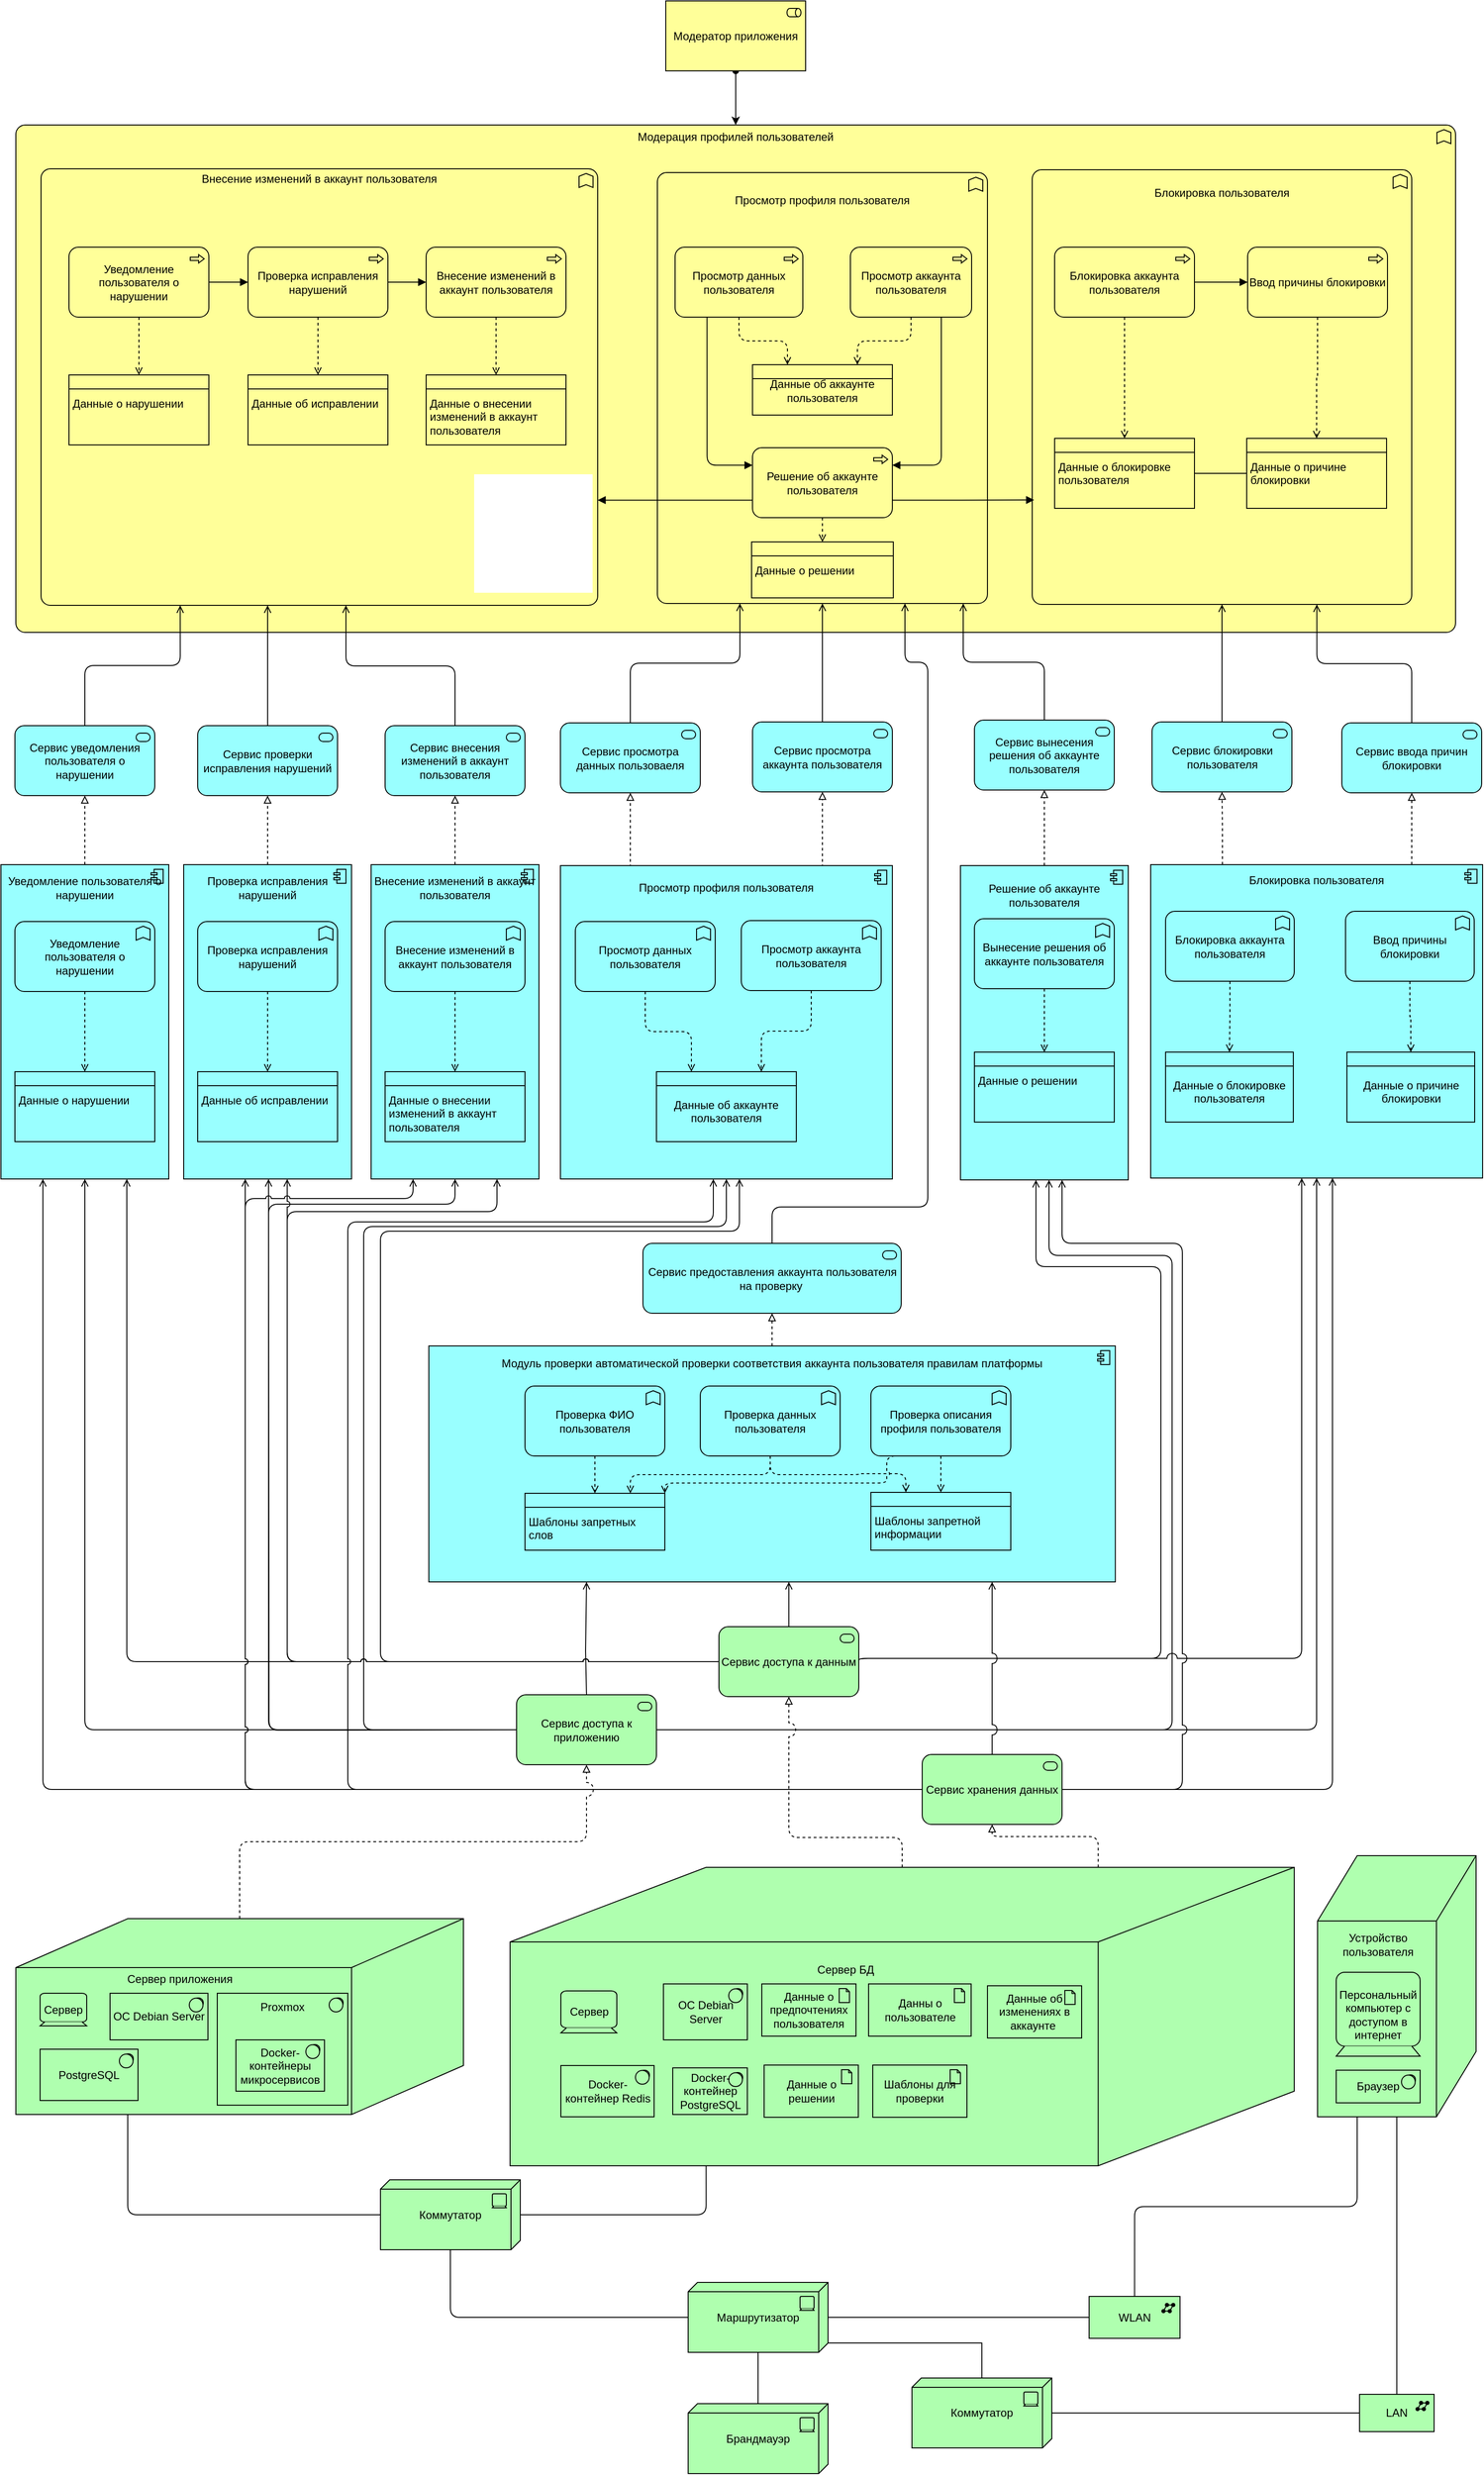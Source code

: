 <mxfile version="21.3.2" type="google">
  <diagram id="6I0OCvxSQrVGMHxT2VVA" name="Page-1">
    <mxGraphModel grid="0" page="0" gridSize="10" guides="1" tooltips="1" connect="1" arrows="1" fold="1" pageScale="1" pageWidth="850" pageHeight="1100" math="0" shadow="0">
      <root>
        <mxCell id="0" />
        <mxCell id="1" parent="0" />
        <mxCell id="TZ3kZ0BEQPgWR3wi1EoD-1" value="" style="html=1;outlineConnect=0;whiteSpace=wrap;fillColor=#AFFFAF;shape=mxgraph.archimate3.node;" vertex="1" parent="1">
          <mxGeometry x="-1199" y="2048" width="480" height="210" as="geometry" />
        </mxCell>
        <mxCell id="mzXXBeqN5VUwbcyNka01-118" style="edgeStyle=orthogonalEdgeStyle;rounded=0;orthogonalLoop=1;jettySize=auto;html=1;exitX=0.5;exitY=0;exitDx=0;exitDy=0;exitPerimeter=0;endArrow=open;endFill=0;jumpStyle=arc;" edge="1" parent="1" source="TZ3kZ0BEQPgWR3wi1EoD-2" target="mzXXBeqN5VUwbcyNka01-103">
          <mxGeometry relative="1" as="geometry">
            <Array as="points">
              <mxPoint x="-588" y="1761" />
              <mxPoint x="-587" y="1761" />
            </Array>
          </mxGeometry>
        </mxCell>
        <mxCell id="mzXXBeqN5VUwbcyNka01-123" style="edgeStyle=orthogonalEdgeStyle;rounded=1;orthogonalLoop=1;jettySize=auto;html=1;exitX=1;exitY=0.5;exitDx=0;exitDy=0;exitPerimeter=0;jumpStyle=arc;endArrow=open;endFill=0;" edge="1" parent="1" source="TZ3kZ0BEQPgWR3wi1EoD-2" target="mzXXBeqN5VUwbcyNka01-85">
          <mxGeometry relative="1" as="geometry">
            <Array as="points">
              <mxPoint x="41" y="1846" />
              <mxPoint x="41" y="1337" />
              <mxPoint x="-91" y="1337" />
            </Array>
          </mxGeometry>
        </mxCell>
        <mxCell id="mzXXBeqN5VUwbcyNka01-126" style="edgeStyle=orthogonalEdgeStyle;rounded=1;orthogonalLoop=1;jettySize=auto;html=1;exitX=1;exitY=0.5;exitDx=0;exitDy=0;exitPerimeter=0;jumpStyle=arc;endArrow=open;endFill=0;" edge="1" parent="1" source="TZ3kZ0BEQPgWR3wi1EoD-2" target="mzXXBeqN5VUwbcyNka01-73">
          <mxGeometry relative="1" as="geometry" />
        </mxCell>
        <mxCell id="mzXXBeqN5VUwbcyNka01-130" style="edgeStyle=orthogonalEdgeStyle;rounded=1;orthogonalLoop=1;jettySize=auto;html=1;exitX=0;exitY=0.5;exitDx=0;exitDy=0;exitPerimeter=0;entryX=0.5;entryY=1;entryDx=0;entryDy=0;entryPerimeter=0;jumpStyle=arc;endArrow=open;endFill=0;" edge="1" parent="1" source="TZ3kZ0BEQPgWR3wi1EoD-2" target="mzXXBeqN5VUwbcyNka01-84">
          <mxGeometry relative="1" as="geometry">
            <Array as="points">
              <mxPoint x="-826" y="1846" />
              <mxPoint x="-826" y="1306" />
              <mxPoint x="-437" y="1306" />
            </Array>
          </mxGeometry>
        </mxCell>
        <mxCell id="mzXXBeqN5VUwbcyNka01-133" style="edgeStyle=orthogonalEdgeStyle;rounded=1;orthogonalLoop=1;jettySize=auto;html=1;exitX=0;exitY=0.5;exitDx=0;exitDy=0;exitPerimeter=0;entryX=0.5;entryY=1;entryDx=0;entryDy=0;entryPerimeter=0;endArrow=open;endFill=0;jumpStyle=arc;" edge="1" parent="1" source="TZ3kZ0BEQPgWR3wi1EoD-2" target="mzXXBeqN5VUwbcyNka01-67">
          <mxGeometry relative="1" as="geometry">
            <Array as="points">
              <mxPoint x="-928" y="1845" />
              <mxPoint x="-928" y="1282" />
              <mxPoint x="-728" y="1282" />
            </Array>
          </mxGeometry>
        </mxCell>
        <mxCell id="mzXXBeqN5VUwbcyNka01-136" style="edgeStyle=orthogonalEdgeStyle;rounded=1;orthogonalLoop=1;jettySize=auto;html=1;exitX=0;exitY=0.5;exitDx=0;exitDy=0;exitPerimeter=0;entryX=0.5;entryY=1;entryDx=0;entryDy=0;entryPerimeter=0;endArrow=open;endFill=0;jumpStyle=arc;" edge="1" parent="1">
          <mxGeometry relative="1" as="geometry">
            <mxPoint x="-661" y="1845.5" as="sourcePoint" />
            <mxPoint x="-928.0" y="1255" as="targetPoint" />
          </mxGeometry>
        </mxCell>
        <mxCell id="mzXXBeqN5VUwbcyNka01-139" style="edgeStyle=orthogonalEdgeStyle;rounded=1;orthogonalLoop=1;jettySize=auto;html=1;exitX=0;exitY=0.5;exitDx=0;exitDy=0;exitPerimeter=0;entryX=0.5;entryY=1;entryDx=0;entryDy=0;entryPerimeter=0;jumpStyle=arc;endArrow=open;endFill=0;" edge="1" parent="1" source="TZ3kZ0BEQPgWR3wi1EoD-2" target="mzXXBeqN5VUwbcyNka01-53">
          <mxGeometry relative="1" as="geometry" />
        </mxCell>
        <mxCell id="TZ3kZ0BEQPgWR3wi1EoD-2" value="Сервис доступа к приложению" style="html=1;outlineConnect=0;whiteSpace=wrap;fillColor=#AFFFAF;shape=mxgraph.archimate3.application;appType=serv;archiType=rounded" vertex="1" parent="1">
          <mxGeometry x="-662" y="1808" width="150" height="75" as="geometry" />
        </mxCell>
        <mxCell id="mzXXBeqN5VUwbcyNka01-119" value="" style="edgeStyle=orthogonalEdgeStyle;rounded=0;orthogonalLoop=1;jettySize=auto;html=1;endArrow=open;endFill=0;jumpStyle=arc;" edge="1" parent="1" source="TZ3kZ0BEQPgWR3wi1EoD-3" target="mzXXBeqN5VUwbcyNka01-103">
          <mxGeometry relative="1" as="geometry">
            <Array as="points">
              <mxPoint x="-370" y="1705" />
              <mxPoint x="-370" y="1705" />
            </Array>
          </mxGeometry>
        </mxCell>
        <mxCell id="mzXXBeqN5VUwbcyNka01-121" style="edgeStyle=orthogonalEdgeStyle;rounded=1;orthogonalLoop=1;jettySize=auto;html=1;exitX=1;exitY=0.5;exitDx=0;exitDy=0;exitPerimeter=0;jumpStyle=arc;endArrow=open;endFill=0;" edge="1" parent="1" source="TZ3kZ0BEQPgWR3wi1EoD-3" target="mzXXBeqN5VUwbcyNka01-85">
          <mxGeometry relative="1" as="geometry">
            <Array as="points">
              <mxPoint x="-295" y="1769" />
              <mxPoint x="29" y="1769" />
              <mxPoint x="29" y="1349" />
              <mxPoint x="-105" y="1349" />
            </Array>
          </mxGeometry>
        </mxCell>
        <mxCell id="mzXXBeqN5VUwbcyNka01-127" style="edgeStyle=orthogonalEdgeStyle;rounded=1;orthogonalLoop=1;jettySize=auto;html=1;exitX=1;exitY=0.5;exitDx=0;exitDy=0;exitPerimeter=0;strokeColor=default;jumpStyle=arc;endArrow=open;endFill=0;jumpSize=11;" edge="1" parent="1" source="TZ3kZ0BEQPgWR3wi1EoD-3" target="mzXXBeqN5VUwbcyNka01-73">
          <mxGeometry relative="1" as="geometry">
            <Array as="points">
              <mxPoint x="-295" y="1769" />
              <mxPoint x="180" y="1769" />
            </Array>
          </mxGeometry>
        </mxCell>
        <mxCell id="mzXXBeqN5VUwbcyNka01-129" style="edgeStyle=orthogonalEdgeStyle;rounded=1;orthogonalLoop=1;jettySize=auto;html=1;exitX=0;exitY=0.5;exitDx=0;exitDy=0;exitPerimeter=0;endArrow=open;endFill=0;jumpStyle=arc;" edge="1" parent="1" source="TZ3kZ0BEQPgWR3wi1EoD-3" target="mzXXBeqN5VUwbcyNka01-84">
          <mxGeometry relative="1" as="geometry">
            <Array as="points">
              <mxPoint x="-808" y="1773" />
              <mxPoint x="-808" y="1311" />
              <mxPoint x="-423" y="1311" />
            </Array>
          </mxGeometry>
        </mxCell>
        <mxCell id="mzXXBeqN5VUwbcyNka01-132" style="edgeStyle=orthogonalEdgeStyle;rounded=1;orthogonalLoop=1;jettySize=auto;html=1;exitX=0;exitY=0.5;exitDx=0;exitDy=0;exitPerimeter=0;entryX=0.75;entryY=1;entryDx=0;entryDy=0;entryPerimeter=0;endArrow=open;endFill=0;jumpStyle=arc;" edge="1" parent="1" source="TZ3kZ0BEQPgWR3wi1EoD-3" target="mzXXBeqN5VUwbcyNka01-67">
          <mxGeometry relative="1" as="geometry">
            <Array as="points">
              <mxPoint x="-908" y="1773" />
              <mxPoint x="-908" y="1290" />
              <mxPoint x="-683" y="1290" />
            </Array>
          </mxGeometry>
        </mxCell>
        <mxCell id="mzXXBeqN5VUwbcyNka01-135" style="edgeStyle=orthogonalEdgeStyle;rounded=1;orthogonalLoop=1;jettySize=auto;html=1;exitX=0;exitY=0.5;exitDx=0;exitDy=0;exitPerimeter=0;endArrow=open;endFill=0;jumpStyle=arc;" edge="1" parent="1" source="TZ3kZ0BEQPgWR3wi1EoD-3" target="mzXXBeqN5VUwbcyNka01-59">
          <mxGeometry relative="1" as="geometry">
            <Array as="points">
              <mxPoint x="-908" y="1772" />
            </Array>
          </mxGeometry>
        </mxCell>
        <mxCell id="mzXXBeqN5VUwbcyNka01-138" style="edgeStyle=orthogonalEdgeStyle;rounded=1;orthogonalLoop=1;jettySize=auto;html=1;exitX=0;exitY=0.5;exitDx=0;exitDy=0;exitPerimeter=0;entryX=0.75;entryY=1;entryDx=0;entryDy=0;entryPerimeter=0;jumpStyle=arc;endArrow=open;endFill=0;" edge="1" parent="1" source="TZ3kZ0BEQPgWR3wi1EoD-3" target="mzXXBeqN5VUwbcyNka01-53">
          <mxGeometry relative="1" as="geometry" />
        </mxCell>
        <mxCell id="TZ3kZ0BEQPgWR3wi1EoD-3" value="Сервис доступа к данным" style="html=1;outlineConnect=0;whiteSpace=wrap;fillColor=#AFFFAF;shape=mxgraph.archimate3.application;appType=serv;archiType=rounded" vertex="1" parent="1">
          <mxGeometry x="-445" y="1735" width="150" height="75" as="geometry" />
        </mxCell>
        <mxCell id="mzXXBeqN5VUwbcyNka01-120" style="edgeStyle=orthogonalEdgeStyle;rounded=0;orthogonalLoop=1;jettySize=auto;html=1;exitX=0.5;exitY=0;exitDx=0;exitDy=0;exitPerimeter=0;endArrow=open;endFill=0;jumpStyle=arc;jumpSize=11;" edge="1" parent="1" source="TZ3kZ0BEQPgWR3wi1EoD-4" target="mzXXBeqN5VUwbcyNka01-103">
          <mxGeometry relative="1" as="geometry">
            <Array as="points">
              <mxPoint x="-152" y="1744" />
              <mxPoint x="-152" y="1744" />
            </Array>
          </mxGeometry>
        </mxCell>
        <mxCell id="mzXXBeqN5VUwbcyNka01-124" style="edgeStyle=orthogonalEdgeStyle;rounded=1;orthogonalLoop=1;jettySize=auto;html=1;exitX=1;exitY=0.5;exitDx=0;exitDy=0;exitPerimeter=0;jumpStyle=arc;endArrow=open;endFill=0;jumpSize=10;" edge="1" parent="1" source="TZ3kZ0BEQPgWR3wi1EoD-4" target="mzXXBeqN5VUwbcyNka01-85">
          <mxGeometry relative="1" as="geometry">
            <Array as="points">
              <mxPoint x="52" y="1909" />
              <mxPoint x="52" y="1324" />
              <mxPoint x="-77" y="1324" />
            </Array>
          </mxGeometry>
        </mxCell>
        <mxCell id="mzXXBeqN5VUwbcyNka01-125" style="edgeStyle=orthogonalEdgeStyle;rounded=1;orthogonalLoop=1;jettySize=auto;html=1;exitX=1;exitY=0.5;exitDx=0;exitDy=0;exitPerimeter=0;jumpStyle=arc;endArrow=open;endFill=0;" edge="1" parent="1" source="TZ3kZ0BEQPgWR3wi1EoD-4" target="mzXXBeqN5VUwbcyNka01-73">
          <mxGeometry relative="1" as="geometry">
            <Array as="points">
              <mxPoint x="213" y="1910" />
            </Array>
          </mxGeometry>
        </mxCell>
        <mxCell id="mzXXBeqN5VUwbcyNka01-131" style="edgeStyle=orthogonalEdgeStyle;rounded=1;orthogonalLoop=1;jettySize=auto;html=1;exitX=0;exitY=0.5;exitDx=0;exitDy=0;exitPerimeter=0;endArrow=open;endFill=0;jumpStyle=arc;" edge="1" parent="1" source="TZ3kZ0BEQPgWR3wi1EoD-4" target="mzXXBeqN5VUwbcyNka01-84">
          <mxGeometry relative="1" as="geometry">
            <Array as="points">
              <mxPoint x="-843" y="1910" />
              <mxPoint x="-843" y="1301" />
              <mxPoint x="-451" y="1301" />
            </Array>
          </mxGeometry>
        </mxCell>
        <mxCell id="mzXXBeqN5VUwbcyNka01-134" style="edgeStyle=orthogonalEdgeStyle;rounded=1;orthogonalLoop=1;jettySize=auto;html=1;exitX=0;exitY=0.5;exitDx=0;exitDy=0;exitPerimeter=0;entryX=0.25;entryY=1;entryDx=0;entryDy=0;entryPerimeter=0;endArrow=open;endFill=0;jumpStyle=arc;" edge="1" parent="1" source="TZ3kZ0BEQPgWR3wi1EoD-4" target="mzXXBeqN5VUwbcyNka01-67">
          <mxGeometry relative="1" as="geometry">
            <Array as="points">
              <mxPoint x="-953" y="1910" />
              <mxPoint x="-953" y="1276" />
              <mxPoint x="-773" y="1276" />
            </Array>
          </mxGeometry>
        </mxCell>
        <mxCell id="mzXXBeqN5VUwbcyNka01-137" style="edgeStyle=orthogonalEdgeStyle;rounded=1;orthogonalLoop=1;jettySize=auto;html=1;exitX=0;exitY=0.5;exitDx=0;exitDy=0;exitPerimeter=0;endArrow=open;endFill=0;jumpStyle=arc;" edge="1" parent="1" target="mzXXBeqN5VUwbcyNka01-59">
          <mxGeometry relative="1" as="geometry">
            <mxPoint x="-226.0" y="1909.5" as="sourcePoint" />
            <mxPoint x="-973.0" y="1255" as="targetPoint" />
            <Array as="points">
              <mxPoint x="-953" y="1910" />
            </Array>
          </mxGeometry>
        </mxCell>
        <mxCell id="mzXXBeqN5VUwbcyNka01-140" style="edgeStyle=orthogonalEdgeStyle;rounded=1;orthogonalLoop=1;jettySize=auto;html=1;exitX=0;exitY=0.5;exitDx=0;exitDy=0;exitPerimeter=0;entryX=0.25;entryY=1;entryDx=0;entryDy=0;entryPerimeter=0;strokeColor=default;jumpStyle=arc;endArrow=open;endFill=0;" edge="1" parent="1" source="TZ3kZ0BEQPgWR3wi1EoD-4" target="mzXXBeqN5VUwbcyNka01-53">
          <mxGeometry relative="1" as="geometry" />
        </mxCell>
        <mxCell id="TZ3kZ0BEQPgWR3wi1EoD-4" value="Сервис хранения данных" style="html=1;outlineConnect=0;whiteSpace=wrap;fillColor=#AFFFAF;shape=mxgraph.archimate3.application;appType=serv;archiType=rounded" vertex="1" parent="1">
          <mxGeometry x="-227" y="1872" width="150" height="75" as="geometry" />
        </mxCell>
        <mxCell id="TZ3kZ0BEQPgWR3wi1EoD-5" value="Сервер" style="html=1;outlineConnect=0;whiteSpace=wrap;fillColor=#AFFFAF;shape=mxgraph.archimate3.device;" vertex="1" parent="1">
          <mxGeometry x="-1173" y="2128" width="50" height="35" as="geometry" />
        </mxCell>
        <mxCell id="TZ3kZ0BEQPgWR3wi1EoD-6" value="Сервер приложения" style="text;html=1;strokeColor=none;fillColor=none;align=center;verticalAlign=middle;whiteSpace=wrap;rounded=0;" vertex="1" parent="1">
          <mxGeometry x="-1093" y="2098" width="140" height="30" as="geometry" />
        </mxCell>
        <mxCell id="TZ3kZ0BEQPgWR3wi1EoD-7" value="ОС Debian Server" style="html=1;outlineConnect=0;whiteSpace=wrap;fillColor=#AFFFAF;shape=mxgraph.archimate3.application;appType=sysSw;archiType=square;" vertex="1" parent="1">
          <mxGeometry x="-1098" y="2128" width="105" height="50" as="geometry" />
        </mxCell>
        <mxCell id="TZ3kZ0BEQPgWR3wi1EoD-8" value="" style="html=1;outlineConnect=0;whiteSpace=wrap;fillColor=#AFFFAF;shape=mxgraph.archimate3.application;appType=sysSw;archiType=square;" vertex="1" parent="1">
          <mxGeometry x="-983" y="2128" width="140" height="120" as="geometry" />
        </mxCell>
        <mxCell id="TZ3kZ0BEQPgWR3wi1EoD-9" value="PostgreSQL" style="html=1;outlineConnect=0;whiteSpace=wrap;fillColor=#AFFFAF;shape=mxgraph.archimate3.application;appType=sysSw;archiType=square;" vertex="1" parent="1">
          <mxGeometry x="-1173" y="2188" width="105" height="55" as="geometry" />
        </mxCell>
        <mxCell id="TZ3kZ0BEQPgWR3wi1EoD-10" value="Docker-контейнеры микросервисов" style="html=1;outlineConnect=0;whiteSpace=wrap;fillColor=#AFFFAF;shape=mxgraph.archimate3.application;appType=sysSw;archiType=square;" vertex="1" parent="1">
          <mxGeometry x="-963" y="2178" width="95" height="55" as="geometry" />
        </mxCell>
        <mxCell id="TZ3kZ0BEQPgWR3wi1EoD-11" value="Proxmox" style="text;html=1;strokeColor=none;fillColor=none;align=center;verticalAlign=middle;whiteSpace=wrap;rounded=0;" vertex="1" parent="1">
          <mxGeometry x="-943" y="2128" width="60" height="30" as="geometry" />
        </mxCell>
        <mxCell id="TZ3kZ0BEQPgWR3wi1EoD-12" value="Коммутатор" style="html=1;outlineConnect=0;whiteSpace=wrap;fillColor=#AFFFAF;shape=mxgraph.archimate3.tech;techType=device;" vertex="1" parent="1">
          <mxGeometry x="-808" y="2328" width="150" height="75" as="geometry" />
        </mxCell>
        <mxCell id="TZ3kZ0BEQPgWR3wi1EoD-13" value="Брандмауэр" style="html=1;outlineConnect=0;whiteSpace=wrap;fillColor=#AFFFAF;shape=mxgraph.archimate3.tech;techType=device;" vertex="1" parent="1">
          <mxGeometry x="-478" y="2568" width="150" height="75" as="geometry" />
        </mxCell>
        <mxCell id="TZ3kZ0BEQPgWR3wi1EoD-14" value="Маршрутизатор" style="html=1;outlineConnect=0;whiteSpace=wrap;fillColor=#AFFFAF;shape=mxgraph.archimate3.tech;techType=device;" vertex="1" parent="1">
          <mxGeometry x="-478" y="2438" width="150" height="75" as="geometry" />
        </mxCell>
        <mxCell id="TZ3kZ0BEQPgWR3wi1EoD-15" value="Коммутатор" style="html=1;outlineConnect=0;whiteSpace=wrap;fillColor=#AFFFAF;shape=mxgraph.archimate3.tech;techType=device;" vertex="1" parent="1">
          <mxGeometry x="-238" y="2540.5" width="150" height="75" as="geometry" />
        </mxCell>
        <mxCell id="TZ3kZ0BEQPgWR3wi1EoD-16" value="LAN" style="html=1;outlineConnect=0;whiteSpace=wrap;fillColor=#AFFFAF;shape=mxgraph.archimate3.application;appType=netw;archiType=square;" vertex="1" parent="1">
          <mxGeometry x="242" y="2558" width="80" height="40" as="geometry" />
        </mxCell>
        <mxCell id="TZ3kZ0BEQPgWR3wi1EoD-17" value="" style="html=1;outlineConnect=0;whiteSpace=wrap;fillColor=#AFFFAF;shape=mxgraph.archimate3.node;" vertex="1" parent="1">
          <mxGeometry x="197" y="1980.5" width="170" height="280" as="geometry" />
        </mxCell>
        <mxCell id="TZ3kZ0BEQPgWR3wi1EoD-18" value="Устройство пользователя" style="text;html=1;strokeColor=none;fillColor=none;align=center;verticalAlign=middle;whiteSpace=wrap;rounded=0;" vertex="1" parent="1">
          <mxGeometry x="217" y="2060.5" width="90" height="30" as="geometry" />
        </mxCell>
        <mxCell id="TZ3kZ0BEQPgWR3wi1EoD-19" value="Персональный компьютер с доступом в интернет" style="html=1;outlineConnect=0;whiteSpace=wrap;fillColor=#AFFFAF;shape=mxgraph.archimate3.device;" vertex="1" parent="1">
          <mxGeometry x="217" y="2105.5" width="90" height="90" as="geometry" />
        </mxCell>
        <mxCell id="TZ3kZ0BEQPgWR3wi1EoD-20" value="Браузер" style="html=1;outlineConnect=0;whiteSpace=wrap;fillColor=#AFFFAF;shape=mxgraph.archimate3.application;appType=sysSw;archiType=square;" vertex="1" parent="1">
          <mxGeometry x="217" y="2210.5" width="90" height="35" as="geometry" />
        </mxCell>
        <mxCell id="TZ3kZ0BEQPgWR3wi1EoD-21" value="" style="endArrow=none;html=1;rounded=1;entryX=0.25;entryY=1;entryDx=0;entryDy=0;entryPerimeter=0;exitX=0.5;exitY=0;exitDx=0;exitDy=0;exitPerimeter=0;edgeStyle=orthogonalEdgeStyle;" edge="1" parent="1" source="TZ3kZ0BEQPgWR3wi1EoD-41" target="TZ3kZ0BEQPgWR3wi1EoD-17">
          <mxGeometry width="50" height="50" relative="1" as="geometry">
            <mxPoint x="-573" y="2458" as="sourcePoint" />
            <mxPoint x="-733" y="2508" as="targetPoint" />
          </mxGeometry>
        </mxCell>
        <mxCell id="TZ3kZ0BEQPgWR3wi1EoD-22" value="" style="endArrow=none;html=1;rounded=0;entryX=0;entryY=0.5;entryDx=0;entryDy=0;entryPerimeter=0;exitX=1;exitY=0.5;exitDx=0;exitDy=0;exitPerimeter=0;" edge="1" parent="1" source="TZ3kZ0BEQPgWR3wi1EoD-14" target="TZ3kZ0BEQPgWR3wi1EoD-41">
          <mxGeometry width="50" height="50" relative="1" as="geometry">
            <mxPoint x="-563" y="2578" as="sourcePoint" />
            <mxPoint x="-513" y="2528" as="targetPoint" />
          </mxGeometry>
        </mxCell>
        <mxCell id="TZ3kZ0BEQPgWR3wi1EoD-23" value="" style="endArrow=none;html=1;rounded=0;entryX=0;entryY=0.5;entryDx=0;entryDy=0;entryPerimeter=0;exitX=1;exitY=0.5;exitDx=0;exitDy=0;exitPerimeter=0;" edge="1" parent="1" source="TZ3kZ0BEQPgWR3wi1EoD-15" target="TZ3kZ0BEQPgWR3wi1EoD-16">
          <mxGeometry width="50" height="50" relative="1" as="geometry">
            <mxPoint x="-563" y="2578" as="sourcePoint" />
            <mxPoint x="-513" y="2528" as="targetPoint" />
          </mxGeometry>
        </mxCell>
        <mxCell id="TZ3kZ0BEQPgWR3wi1EoD-24" value="" style="endArrow=none;html=1;rounded=0;exitX=0.5;exitY=0;exitDx=0;exitDy=0;exitPerimeter=0;entryX=1;entryY=1;entryDx=0;entryDy=-10;entryPerimeter=0;" edge="1" parent="1" source="TZ3kZ0BEQPgWR3wi1EoD-15" target="TZ3kZ0BEQPgWR3wi1EoD-14">
          <mxGeometry width="50" height="50" relative="1" as="geometry">
            <mxPoint x="-563" y="2578" as="sourcePoint" />
            <mxPoint x="-513" y="2528" as="targetPoint" />
            <Array as="points">
              <mxPoint x="-163" y="2503" />
            </Array>
          </mxGeometry>
        </mxCell>
        <mxCell id="TZ3kZ0BEQPgWR3wi1EoD-25" value="" style="endArrow=none;html=1;rounded=0;entryX=0.5;entryY=1;entryDx=0;entryDy=0;entryPerimeter=0;exitX=0.5;exitY=0;exitDx=0;exitDy=0;exitPerimeter=0;" edge="1" parent="1" source="TZ3kZ0BEQPgWR3wi1EoD-13" target="TZ3kZ0BEQPgWR3wi1EoD-14">
          <mxGeometry width="50" height="50" relative="1" as="geometry">
            <mxPoint x="-563" y="2578" as="sourcePoint" />
            <mxPoint x="-513" y="2528" as="targetPoint" />
            <Array as="points" />
          </mxGeometry>
        </mxCell>
        <mxCell id="TZ3kZ0BEQPgWR3wi1EoD-26" value="" style="endArrow=none;html=1;rounded=1;entryX=0.25;entryY=1;entryDx=0;entryDy=0;entryPerimeter=0;exitX=0;exitY=0.5;exitDx=0;exitDy=0;exitPerimeter=0;edgeStyle=orthogonalEdgeStyle;" edge="1" parent="1" source="TZ3kZ0BEQPgWR3wi1EoD-12" target="TZ3kZ0BEQPgWR3wi1EoD-1">
          <mxGeometry width="50" height="50" relative="1" as="geometry">
            <mxPoint x="-783" y="2468" as="sourcePoint" />
            <mxPoint x="-733" y="2418" as="targetPoint" />
          </mxGeometry>
        </mxCell>
        <mxCell id="TZ3kZ0BEQPgWR3wi1EoD-27" value="" style="endArrow=none;html=1;rounded=1;exitX=0.5;exitY=1;exitDx=0;exitDy=0;exitPerimeter=0;entryX=0;entryY=0.5;entryDx=0;entryDy=0;entryPerimeter=0;edgeStyle=orthogonalEdgeStyle;" edge="1" parent="1" source="TZ3kZ0BEQPgWR3wi1EoD-12" target="TZ3kZ0BEQPgWR3wi1EoD-14">
          <mxGeometry width="50" height="50" relative="1" as="geometry">
            <mxPoint x="-458" y="2398" as="sourcePoint" />
            <mxPoint x="-408" y="2348" as="targetPoint" />
          </mxGeometry>
        </mxCell>
        <mxCell id="TZ3kZ0BEQPgWR3wi1EoD-28" value="" style="html=1;outlineConnect=0;whiteSpace=wrap;fillColor=#AFFFAF;shape=mxgraph.archimate3.node;" vertex="1" parent="1">
          <mxGeometry x="-669" y="1993" width="841" height="320" as="geometry" />
        </mxCell>
        <mxCell id="TZ3kZ0BEQPgWR3wi1EoD-29" value="Данны о пользователе" style="html=1;outlineConnect=0;whiteSpace=wrap;fillColor=#AFFFAF;shape=mxgraph.archimate3.application;appType=artifact;archiType=square;" vertex="1" parent="1">
          <mxGeometry x="-284.5" y="2118" width="110" height="56" as="geometry" />
        </mxCell>
        <mxCell id="TZ3kZ0BEQPgWR3wi1EoD-35" value="Сервер" style="html=1;outlineConnect=0;whiteSpace=wrap;fillColor=#AFFFAF;shape=mxgraph.archimate3.device;" vertex="1" parent="1">
          <mxGeometry x="-614.5" y="2125.5" width="60" height="45" as="geometry" />
        </mxCell>
        <mxCell id="TZ3kZ0BEQPgWR3wi1EoD-36" value="ОС Debian Server" style="html=1;outlineConnect=0;whiteSpace=wrap;fillColor=#AFFFAF;shape=mxgraph.archimate3.application;appType=sysSw;archiType=square;" vertex="1" parent="1">
          <mxGeometry x="-504.5" y="2118" width="90" height="60" as="geometry" />
        </mxCell>
        <mxCell id="TZ3kZ0BEQPgWR3wi1EoD-37" value="Docker-контейнер PostgreSQL" style="html=1;outlineConnect=0;whiteSpace=wrap;fillColor=#AFFFAF;shape=mxgraph.archimate3.application;appType=sysSw;archiType=square;" vertex="1" parent="1">
          <mxGeometry x="-494.5" y="2208" width="80" height="50" as="geometry" />
        </mxCell>
        <mxCell id="TZ3kZ0BEQPgWR3wi1EoD-38" value="Docker-контейнер Redis" style="html=1;outlineConnect=0;whiteSpace=wrap;fillColor=#AFFFAF;shape=mxgraph.archimate3.application;appType=sysSw;archiType=square;" vertex="1" parent="1">
          <mxGeometry x="-614.5" y="2205.5" width="100" height="55" as="geometry" />
        </mxCell>
        <mxCell id="TZ3kZ0BEQPgWR3wi1EoD-39" value="Сервер БД" style="text;html=1;strokeColor=none;fillColor=none;align=center;verticalAlign=middle;whiteSpace=wrap;rounded=0;" vertex="1" parent="1">
          <mxGeometry x="-364.5" y="2088" width="110" height="30" as="geometry" />
        </mxCell>
        <mxCell id="TZ3kZ0BEQPgWR3wi1EoD-40" value="" style="endArrow=none;html=1;rounded=1;entryX=1;entryY=0.5;entryDx=0;entryDy=0;entryPerimeter=0;exitX=0.25;exitY=1;exitDx=0;exitDy=0;exitPerimeter=0;edgeStyle=orthogonalEdgeStyle;" edge="1" parent="1" source="TZ3kZ0BEQPgWR3wi1EoD-28" target="TZ3kZ0BEQPgWR3wi1EoD-12">
          <mxGeometry width="50" height="50" relative="1" as="geometry">
            <mxPoint x="-393" y="2308" as="sourcePoint" />
            <mxPoint x="-343" y="2258" as="targetPoint" />
          </mxGeometry>
        </mxCell>
        <mxCell id="TZ3kZ0BEQPgWR3wi1EoD-41" value="WLAN" style="html=1;outlineConnect=0;whiteSpace=wrap;fillColor=#AFFFAF;shape=mxgraph.archimate3.application;appType=netw;archiType=square;" vertex="1" parent="1">
          <mxGeometry x="-48" y="2453" width="97.5" height="45" as="geometry" />
        </mxCell>
        <mxCell id="TZ3kZ0BEQPgWR3wi1EoD-42" value="" style="endArrow=none;html=1;rounded=0;exitX=0.5;exitY=1;exitDx=0;exitDy=0;exitPerimeter=0;entryX=0.5;entryY=0;entryDx=0;entryDy=0;entryPerimeter=0;" edge="1" parent="1" source="TZ3kZ0BEQPgWR3wi1EoD-17" target="TZ3kZ0BEQPgWR3wi1EoD-16">
          <mxGeometry width="50" height="50" relative="1" as="geometry">
            <mxPoint x="-133" y="2258" as="sourcePoint" />
            <mxPoint x="-83" y="2208" as="targetPoint" />
          </mxGeometry>
        </mxCell>
        <mxCell id="TZ3kZ0BEQPgWR3wi1EoD-43" value="" style="edgeStyle=elbowEdgeStyle;html=1;endArrow=block;elbow=vertical;endFill=0;dashed=1;rounded=1;exitX=0.5;exitY=0;exitDx=0;exitDy=0;exitPerimeter=0;entryX=0.5;entryY=1;entryDx=0;entryDy=0;entryPerimeter=0;jumpStyle=arc;jumpSize=15;" edge="1" parent="1" source="TZ3kZ0BEQPgWR3wi1EoD-1" target="TZ3kZ0BEQPgWR3wi1EoD-2">
          <mxGeometry width="160" relative="1" as="geometry">
            <mxPoint x="-433" y="2208" as="sourcePoint" />
            <mxPoint x="-273" y="2208" as="targetPoint" />
          </mxGeometry>
        </mxCell>
        <mxCell id="TZ3kZ0BEQPgWR3wi1EoD-44" value="" style="edgeStyle=elbowEdgeStyle;html=1;endArrow=block;elbow=vertical;endFill=0;dashed=1;rounded=1;exitX=0.5;exitY=0;exitDx=0;exitDy=0;exitPerimeter=0;entryX=0.5;entryY=1;entryDx=0;entryDy=0;entryPerimeter=0;jumpStyle=arc;jumpSize=15;" edge="1" parent="1" source="TZ3kZ0BEQPgWR3wi1EoD-28" target="TZ3kZ0BEQPgWR3wi1EoD-3">
          <mxGeometry width="160" relative="1" as="geometry">
            <mxPoint x="-433" y="2208" as="sourcePoint" />
            <mxPoint x="-273" y="2208" as="targetPoint" />
            <Array as="points">
              <mxPoint x="-335" y="1961" />
            </Array>
          </mxGeometry>
        </mxCell>
        <mxCell id="TZ3kZ0BEQPgWR3wi1EoD-45" value="" style="edgeStyle=elbowEdgeStyle;html=1;endArrow=block;elbow=vertical;endFill=0;dashed=1;rounded=1;exitX=0.75;exitY=0;exitDx=0;exitDy=0;exitPerimeter=0;entryX=0.5;entryY=1;entryDx=0;entryDy=0;entryPerimeter=0;" edge="1" parent="1" source="TZ3kZ0BEQPgWR3wi1EoD-28" target="TZ3kZ0BEQPgWR3wi1EoD-4">
          <mxGeometry width="160" relative="1" as="geometry">
            <mxPoint x="-433" y="2208" as="sourcePoint" />
            <mxPoint x="-123" y="1888" as="targetPoint" />
            <Array as="points">
              <mxPoint x="-112" y="1960" />
              <mxPoint x="8" y="1931" />
              <mxPoint x="135.5" y="1966" />
              <mxPoint x="-43" y="1988" />
            </Array>
          </mxGeometry>
        </mxCell>
        <mxCell id="TZ3kZ0BEQPgWR3wi1EoD-46" value="Данные о предпочтениях пользователя" style="html=1;outlineConnect=0;whiteSpace=wrap;fillColor=#AFFFAF;shape=mxgraph.archimate3.application;appType=artifact;archiType=square;" vertex="1" parent="1">
          <mxGeometry x="-399" y="2118" width="101" height="56" as="geometry" />
        </mxCell>
        <mxCell id="TZ3kZ0BEQPgWR3wi1EoD-51" style="edgeStyle=orthogonalEdgeStyle;rounded=0;orthogonalLoop=1;jettySize=auto;html=1;exitX=0.5;exitY=1;exitDx=0;exitDy=0;exitPerimeter=0;entryX=0.5;entryY=0;entryDx=0;entryDy=0;entryPerimeter=0;startArrow=oval;startFill=1;" edge="1" parent="1" source="TZ3kZ0BEQPgWR3wi1EoD-48" target="TZ3kZ0BEQPgWR3wi1EoD-49">
          <mxGeometry relative="1" as="geometry" />
        </mxCell>
        <mxCell id="TZ3kZ0BEQPgWR3wi1EoD-48" value="Модератор приложения" style="html=1;outlineConnect=0;whiteSpace=wrap;fillColor=#ffff99;shape=mxgraph.archimate3.application;appType=role;archiType=square;" vertex="1" parent="1">
          <mxGeometry x="-502" y="-8" width="150" height="75" as="geometry" />
        </mxCell>
        <mxCell id="TZ3kZ0BEQPgWR3wi1EoD-49" value="Модерация профилей пользователей&lt;br&gt;&lt;br&gt;&lt;br&gt;&lt;br&gt;&lt;br&gt;&lt;br&gt;&lt;br&gt;&lt;br&gt;&lt;br&gt;&lt;br&gt;&lt;br&gt;&lt;br&gt;&lt;br&gt;&lt;br&gt;&lt;br&gt;&lt;br&gt;&lt;br&gt;&lt;br&gt;&lt;br&gt;&lt;br&gt;&lt;br&gt;&lt;br&gt;&lt;br&gt;&lt;br&gt;&lt;br&gt;&lt;br&gt;&lt;br&gt;&lt;br&gt;&lt;br&gt;&lt;br&gt;&lt;br&gt;&lt;br&gt;&lt;br&gt;&lt;br&gt;&lt;br&gt;&lt;br&gt;&lt;br&gt;" style="html=1;outlineConnect=0;whiteSpace=wrap;fillColor=#ffff99;shape=mxgraph.archimate3.application;appType=func;archiType=rounded;" vertex="1" parent="1">
          <mxGeometry x="-1199" y="125" width="1544" height="544" as="geometry" />
        </mxCell>
        <mxCell id="TZ3kZ0BEQPgWR3wi1EoD-52" value="Просмотр профиля пользователя&lt;br&gt;&lt;br&gt;&lt;br&gt;&lt;br&gt;&lt;br&gt;&lt;br&gt;&lt;br&gt;&lt;br&gt;&lt;br&gt;&lt;br&gt;&lt;br&gt;&lt;br&gt;&lt;br&gt;&lt;br&gt;&lt;br&gt;&lt;br&gt;&lt;br&gt;&lt;br&gt;&lt;br&gt;&lt;br&gt;&lt;br&gt;&lt;br&gt;&lt;br&gt;&lt;br&gt;&lt;br&gt;&lt;br&gt;&lt;br&gt;&lt;br&gt;&lt;br&gt;" style="html=1;outlineConnect=0;whiteSpace=wrap;fillColor=#ffff99;shape=mxgraph.archimate3.application;appType=func;archiType=rounded;" vertex="1" parent="1">
          <mxGeometry x="-511" y="176" width="354" height="462" as="geometry" />
        </mxCell>
        <mxCell id="TZ3kZ0BEQPgWR3wi1EoD-53" value="Блокировка пользователя&lt;br&gt;&lt;br&gt;&lt;br&gt;&lt;br&gt;&lt;br&gt;&lt;br&gt;&lt;br&gt;&lt;br&gt;&lt;br&gt;&lt;br&gt;&lt;br&gt;&lt;br&gt;&lt;br&gt;&lt;br&gt;&lt;br&gt;&lt;br&gt;&lt;br&gt;&lt;br&gt;&lt;br&gt;&lt;br&gt;&lt;br&gt;&lt;br&gt;&lt;br&gt;&lt;br&gt;&lt;br&gt;&lt;br&gt;&lt;br&gt;&lt;br&gt;&lt;br&gt;&lt;br&gt;" style="html=1;outlineConnect=0;whiteSpace=wrap;fillColor=#ffff99;shape=mxgraph.archimate3.application;appType=func;archiType=rounded;" vertex="1" parent="1">
          <mxGeometry x="-109" y="173" width="407" height="466" as="geometry" />
        </mxCell>
        <mxCell id="mzXXBeqN5VUwbcyNka01-1" value="Внесение изменений в аккаунт пользователя&lt;br&gt;&lt;br&gt;&lt;br&gt;&lt;br&gt;&lt;br&gt;&lt;br&gt;&lt;br&gt;&lt;br&gt;&lt;br&gt;&lt;br&gt;&lt;br&gt;&lt;br&gt;&lt;br&gt;&lt;br&gt;&lt;br&gt;&lt;br&gt;&lt;br&gt;&lt;br&gt;&lt;br&gt;&lt;br&gt;&lt;br&gt;&lt;br&gt;&lt;br&gt;&lt;br&gt;&lt;br&gt;&lt;br&gt;&lt;br&gt;&lt;br&gt;&lt;br&gt;&lt;br&gt;&lt;br&gt;&lt;br&gt;" style="html=1;outlineConnect=0;whiteSpace=wrap;fillColor=#ffff99;shape=mxgraph.archimate3.application;appType=func;archiType=rounded;" vertex="1" parent="1">
          <mxGeometry x="-1172" y="172" width="597" height="468" as="geometry" />
        </mxCell>
        <mxCell id="mzXXBeqN5VUwbcyNka01-6" value="" style="edgeStyle=orthogonalEdgeStyle;rounded=1;orthogonalLoop=1;jettySize=auto;html=1;dashed=1;endArrow=open;endFill=0;entryX=0.25;entryY=0;entryDx=0;entryDy=0;entryPerimeter=0;" edge="1" parent="1" source="mzXXBeqN5VUwbcyNka01-2" target="mzXXBeqN5VUwbcyNka01-4">
          <mxGeometry relative="1" as="geometry" />
        </mxCell>
        <mxCell id="mzXXBeqN5VUwbcyNka01-30" style="edgeStyle=orthogonalEdgeStyle;rounded=1;orthogonalLoop=1;jettySize=auto;html=1;exitX=0.25;exitY=1;exitDx=0;exitDy=0;exitPerimeter=0;entryX=0;entryY=0.25;entryDx=0;entryDy=0;entryPerimeter=0;endArrow=block;endFill=1;" edge="1" parent="1" source="mzXXBeqN5VUwbcyNka01-2" target="mzXXBeqN5VUwbcyNka01-29">
          <mxGeometry relative="1" as="geometry" />
        </mxCell>
        <mxCell id="mzXXBeqN5VUwbcyNka01-2" value="Просмотр данных пользователя" style="html=1;outlineConnect=0;whiteSpace=wrap;fillColor=#ffff99;shape=mxgraph.archimate3.application;appType=proc;archiType=rounded;" vertex="1" parent="1">
          <mxGeometry x="-492" y="256" width="137" height="75" as="geometry" />
        </mxCell>
        <mxCell id="mzXXBeqN5VUwbcyNka01-7" value="" style="edgeStyle=orthogonalEdgeStyle;rounded=1;orthogonalLoop=1;jettySize=auto;html=1;dashed=1;endArrow=open;endFill=0;entryX=0.75;entryY=0;entryDx=0;entryDy=0;entryPerimeter=0;" edge="1" parent="1" source="mzXXBeqN5VUwbcyNka01-3" target="mzXXBeqN5VUwbcyNka01-4">
          <mxGeometry relative="1" as="geometry" />
        </mxCell>
        <mxCell id="mzXXBeqN5VUwbcyNka01-31" style="edgeStyle=orthogonalEdgeStyle;rounded=1;orthogonalLoop=1;jettySize=auto;html=1;exitX=0.75;exitY=1;exitDx=0;exitDy=0;exitPerimeter=0;entryX=1;entryY=0.25;entryDx=0;entryDy=0;entryPerimeter=0;endArrow=block;endFill=1;" edge="1" parent="1" source="mzXXBeqN5VUwbcyNka01-3" target="mzXXBeqN5VUwbcyNka01-29">
          <mxGeometry relative="1" as="geometry" />
        </mxCell>
        <mxCell id="mzXXBeqN5VUwbcyNka01-3" value="Просмотр аккаунта пользователя" style="html=1;outlineConnect=0;whiteSpace=wrap;fillColor=#ffff99;shape=mxgraph.archimate3.application;appType=proc;archiType=rounded;" vertex="1" parent="1">
          <mxGeometry x="-304" y="256" width="130" height="75" as="geometry" />
        </mxCell>
        <mxCell id="mzXXBeqN5VUwbcyNka01-4" value="&lt;br&gt;Данные об аккаунте пользователя" style="html=1;outlineConnect=0;whiteSpace=wrap;fillColor=#ffff99;shape=mxgraph.archimate3.businessObject;overflow=fill;" vertex="1" parent="1">
          <mxGeometry x="-409" y="382" width="150" height="54" as="geometry" />
        </mxCell>
        <mxCell id="mzXXBeqN5VUwbcyNka01-10" style="edgeStyle=orthogonalEdgeStyle;rounded=0;orthogonalLoop=1;jettySize=auto;html=1;exitX=0.5;exitY=1;exitDx=0;exitDy=0;exitPerimeter=0;entryX=0.5;entryY=0;entryDx=0;entryDy=0;entryPerimeter=0;dashed=1;endArrow=open;endFill=0;" edge="1" parent="1" source="mzXXBeqN5VUwbcyNka01-8" target="mzXXBeqN5VUwbcyNka01-9">
          <mxGeometry relative="1" as="geometry" />
        </mxCell>
        <mxCell id="mzXXBeqN5VUwbcyNka01-8" value="Ввод причины блокировки" style="html=1;outlineConnect=0;whiteSpace=wrap;fillColor=#ffff99;shape=mxgraph.archimate3.application;appType=proc;archiType=rounded;" vertex="1" parent="1">
          <mxGeometry x="122" y="256" width="150" height="75" as="geometry" />
        </mxCell>
        <mxCell id="mzXXBeqN5VUwbcyNka01-47" style="edgeStyle=orthogonalEdgeStyle;rounded=0;orthogonalLoop=1;jettySize=auto;html=1;exitX=0;exitY=0.5;exitDx=0;exitDy=0;exitPerimeter=0;entryX=1;entryY=0.5;entryDx=0;entryDy=0;entryPerimeter=0;endArrow=none;endFill=0;" edge="1" parent="1" source="mzXXBeqN5VUwbcyNka01-9" target="mzXXBeqN5VUwbcyNka01-12">
          <mxGeometry relative="1" as="geometry" />
        </mxCell>
        <mxCell id="mzXXBeqN5VUwbcyNka01-9" value="&lt;table cellpadding=&quot;0&quot; cellspacing=&quot;0&quot; style=&quot;font-size:1em;width:100%;height:100%;&quot;&gt;&lt;tbody&gt;&lt;tr style=&quot;height:20px;&quot;&gt;&lt;td align=&quot;center&quot;&gt;&lt;/td&gt;&lt;/tr&gt;&lt;tr&gt;&lt;td align=&quot;left&quot; valign=&quot;top&quot; style=&quot;padding:4px;&quot;&gt;Данные о причине блокировки&lt;/td&gt;&lt;/tr&gt;&lt;/tbody&gt;&lt;/table&gt;" style="html=1;outlineConnect=0;whiteSpace=wrap;fillColor=#ffff99;shape=mxgraph.archimate3.businessObject;overflow=fill;" vertex="1" parent="1">
          <mxGeometry x="121" y="461" width="150" height="75" as="geometry" />
        </mxCell>
        <mxCell id="mzXXBeqN5VUwbcyNka01-13" style="edgeStyle=orthogonalEdgeStyle;rounded=0;orthogonalLoop=1;jettySize=auto;html=1;exitX=0.5;exitY=1;exitDx=0;exitDy=0;exitPerimeter=0;entryX=0.5;entryY=0;entryDx=0;entryDy=0;entryPerimeter=0;dashed=1;endArrow=open;endFill=0;" edge="1" parent="1" source="mzXXBeqN5VUwbcyNka01-11" target="mzXXBeqN5VUwbcyNka01-12">
          <mxGeometry relative="1" as="geometry" />
        </mxCell>
        <mxCell id="mzXXBeqN5VUwbcyNka01-14" style="edgeStyle=orthogonalEdgeStyle;rounded=0;orthogonalLoop=1;jettySize=auto;html=1;exitX=1;exitY=0.5;exitDx=0;exitDy=0;exitPerimeter=0;entryX=0;entryY=0.5;entryDx=0;entryDy=0;entryPerimeter=0;endArrow=block;endFill=1;" edge="1" parent="1" source="mzXXBeqN5VUwbcyNka01-11" target="mzXXBeqN5VUwbcyNka01-8">
          <mxGeometry relative="1" as="geometry" />
        </mxCell>
        <mxCell id="mzXXBeqN5VUwbcyNka01-11" value="Блокировка аккаунта пользователя" style="html=1;outlineConnect=0;whiteSpace=wrap;fillColor=#ffff99;shape=mxgraph.archimate3.application;appType=proc;archiType=rounded;" vertex="1" parent="1">
          <mxGeometry x="-85" y="256" width="150" height="75" as="geometry" />
        </mxCell>
        <mxCell id="mzXXBeqN5VUwbcyNka01-12" value="&lt;table cellpadding=&quot;0&quot; cellspacing=&quot;0&quot; style=&quot;font-size:1em;width:100%;height:100%;&quot;&gt;&lt;tbody&gt;&lt;tr style=&quot;height:20px;&quot;&gt;&lt;td align=&quot;center&quot;&gt;&lt;/td&gt;&lt;/tr&gt;&lt;tr&gt;&lt;td align=&quot;left&quot; valign=&quot;top&quot; style=&quot;padding:4px;&quot;&gt;Данные о блокировке пользователя&lt;/td&gt;&lt;/tr&gt;&lt;/tbody&gt;&lt;/table&gt;" style="html=1;outlineConnect=0;whiteSpace=wrap;fillColor=#ffff99;shape=mxgraph.archimate3.businessObject;overflow=fill;" vertex="1" parent="1">
          <mxGeometry x="-85" y="461" width="150" height="75" as="geometry" />
        </mxCell>
        <mxCell id="mzXXBeqN5VUwbcyNka01-21" style="edgeStyle=orthogonalEdgeStyle;rounded=0;orthogonalLoop=1;jettySize=auto;html=1;exitX=0.5;exitY=1;exitDx=0;exitDy=0;exitPerimeter=0;entryX=0.5;entryY=0;entryDx=0;entryDy=0;entryPerimeter=0;dashed=1;endArrow=open;endFill=0;" edge="1" parent="1" source="mzXXBeqN5VUwbcyNka01-15" target="mzXXBeqN5VUwbcyNka01-16">
          <mxGeometry relative="1" as="geometry" />
        </mxCell>
        <mxCell id="mzXXBeqN5VUwbcyNka01-15" value="Внесение изменений в аккаунт пользователя" style="html=1;outlineConnect=0;whiteSpace=wrap;fillColor=#ffff99;shape=mxgraph.archimate3.application;appType=proc;archiType=rounded;" vertex="1" parent="1">
          <mxGeometry x="-759" y="256" width="150" height="75" as="geometry" />
        </mxCell>
        <mxCell id="mzXXBeqN5VUwbcyNka01-16" value="&lt;table cellpadding=&quot;0&quot; cellspacing=&quot;0&quot; style=&quot;font-size:1em;width:100%;height:100%;&quot;&gt;&lt;tbody&gt;&lt;tr style=&quot;height:20px;&quot;&gt;&lt;td align=&quot;center&quot;&gt;&lt;/td&gt;&lt;/tr&gt;&lt;tr&gt;&lt;td align=&quot;left&quot; valign=&quot;top&quot; style=&quot;padding:4px;&quot;&gt;Данные о внесении изменений в аккаунт пользователя&lt;/td&gt;&lt;/tr&gt;&lt;/tbody&gt;&lt;/table&gt;" style="html=1;outlineConnect=0;whiteSpace=wrap;fillColor=#ffff99;shape=mxgraph.archimate3.businessObject;overflow=fill;" vertex="1" parent="1">
          <mxGeometry x="-759" y="393" width="150" height="75" as="geometry" />
        </mxCell>
        <mxCell id="mzXXBeqN5VUwbcyNka01-22" value="" style="edgeStyle=orthogonalEdgeStyle;rounded=0;orthogonalLoop=1;jettySize=auto;html=1;dashed=1;endArrow=open;endFill=0;" edge="1" parent="1" source="mzXXBeqN5VUwbcyNka01-18" target="mzXXBeqN5VUwbcyNka01-19">
          <mxGeometry relative="1" as="geometry" />
        </mxCell>
        <mxCell id="mzXXBeqN5VUwbcyNka01-24" value="" style="edgeStyle=orthogonalEdgeStyle;rounded=0;orthogonalLoop=1;jettySize=auto;html=1;endArrow=block;endFill=1;" edge="1" parent="1" source="mzXXBeqN5VUwbcyNka01-18" target="mzXXBeqN5VUwbcyNka01-23">
          <mxGeometry relative="1" as="geometry" />
        </mxCell>
        <mxCell id="mzXXBeqN5VUwbcyNka01-18" value="Уведомление пользователя о нарушении" style="html=1;outlineConnect=0;whiteSpace=wrap;fillColor=#ffff99;shape=mxgraph.archimate3.application;appType=proc;archiType=rounded;" vertex="1" parent="1">
          <mxGeometry x="-1142" y="256" width="150" height="75" as="geometry" />
        </mxCell>
        <mxCell id="mzXXBeqN5VUwbcyNka01-19" value="&lt;table cellpadding=&quot;0&quot; cellspacing=&quot;0&quot; style=&quot;font-size:1em;width:100%;height:100%;&quot;&gt;&lt;tbody&gt;&lt;tr style=&quot;height:20px;&quot;&gt;&lt;td align=&quot;center&quot;&gt;&lt;/td&gt;&lt;/tr&gt;&lt;tr&gt;&lt;td align=&quot;left&quot; valign=&quot;top&quot; style=&quot;padding:4px;&quot;&gt;Данные о нарушении&lt;/td&gt;&lt;/tr&gt;&lt;/tbody&gt;&lt;/table&gt;" style="html=1;outlineConnect=0;whiteSpace=wrap;fillColor=#ffff99;shape=mxgraph.archimate3.businessObject;overflow=fill;" vertex="1" parent="1">
          <mxGeometry x="-1142" y="393" width="150" height="75" as="geometry" />
        </mxCell>
        <mxCell id="mzXXBeqN5VUwbcyNka01-25" value="" style="edgeStyle=orthogonalEdgeStyle;rounded=0;orthogonalLoop=1;jettySize=auto;html=1;endArrow=block;endFill=1;" edge="1" parent="1" source="mzXXBeqN5VUwbcyNka01-23" target="mzXXBeqN5VUwbcyNka01-15">
          <mxGeometry relative="1" as="geometry" />
        </mxCell>
        <mxCell id="mzXXBeqN5VUwbcyNka01-46" style="edgeStyle=orthogonalEdgeStyle;rounded=0;orthogonalLoop=1;jettySize=auto;html=1;exitX=0.5;exitY=1;exitDx=0;exitDy=0;exitPerimeter=0;entryX=0.5;entryY=0;entryDx=0;entryDy=0;entryPerimeter=0;dashed=1;endArrow=open;endFill=0;" edge="1" parent="1" source="mzXXBeqN5VUwbcyNka01-23" target="mzXXBeqN5VUwbcyNka01-45">
          <mxGeometry relative="1" as="geometry" />
        </mxCell>
        <mxCell id="mzXXBeqN5VUwbcyNka01-23" value="Проверка исправления нарушений" style="html=1;outlineConnect=0;whiteSpace=wrap;fillColor=#ffff99;shape=mxgraph.archimate3.application;appType=proc;archiType=rounded;" vertex="1" parent="1">
          <mxGeometry x="-950" y="256" width="150" height="75" as="geometry" />
        </mxCell>
        <mxCell id="mzXXBeqN5VUwbcyNka01-33" style="edgeStyle=orthogonalEdgeStyle;rounded=0;orthogonalLoop=1;jettySize=auto;html=1;exitX=0.5;exitY=1;exitDx=0;exitDy=0;exitPerimeter=0;entryX=0.5;entryY=0;entryDx=0;entryDy=0;entryPerimeter=0;dashed=1;endArrow=open;endFill=0;" edge="1" parent="1" source="mzXXBeqN5VUwbcyNka01-29" target="mzXXBeqN5VUwbcyNka01-32">
          <mxGeometry relative="1" as="geometry" />
        </mxCell>
        <mxCell id="mzXXBeqN5VUwbcyNka01-34" style="edgeStyle=orthogonalEdgeStyle;rounded=0;orthogonalLoop=1;jettySize=auto;html=1;exitX=0;exitY=0.75;exitDx=0;exitDy=0;exitPerimeter=0;entryX=1;entryY=0.759;entryDx=0;entryDy=0;entryPerimeter=0;endArrow=block;endFill=1;" edge="1" parent="1" source="mzXXBeqN5VUwbcyNka01-29" target="mzXXBeqN5VUwbcyNka01-1">
          <mxGeometry relative="1" as="geometry" />
        </mxCell>
        <mxCell id="mzXXBeqN5VUwbcyNka01-36" style="edgeStyle=orthogonalEdgeStyle;rounded=0;orthogonalLoop=1;jettySize=auto;html=1;exitX=1;exitY=0.75;exitDx=0;exitDy=0;exitPerimeter=0;endArrow=block;endFill=1;" edge="1" parent="1" source="mzXXBeqN5VUwbcyNka01-29">
          <mxGeometry relative="1" as="geometry">
            <mxPoint x="-107" y="527" as="targetPoint" />
            <Array as="points">
              <mxPoint x="-184" y="527" />
              <mxPoint x="-109" y="527" />
            </Array>
          </mxGeometry>
        </mxCell>
        <mxCell id="mzXXBeqN5VUwbcyNka01-29" value="Решение об аккаунте пользователя" style="html=1;outlineConnect=0;whiteSpace=wrap;fillColor=#ffff99;shape=mxgraph.archimate3.application;appType=proc;archiType=rounded;" vertex="1" parent="1">
          <mxGeometry x="-409" y="471" width="150" height="75" as="geometry" />
        </mxCell>
        <mxCell id="mzXXBeqN5VUwbcyNka01-32" value="&lt;table cellpadding=&quot;0&quot; cellspacing=&quot;0&quot; style=&quot;font-size:1em;width:100%;height:100%;&quot;&gt;&lt;tbody&gt;&lt;tr style=&quot;height:20px;&quot;&gt;&lt;td align=&quot;center&quot;&gt;&lt;/td&gt;&lt;/tr&gt;&lt;tr&gt;&lt;td align=&quot;left&quot; valign=&quot;top&quot; style=&quot;padding:4px;&quot;&gt;Данные о решении&lt;/td&gt;&lt;/tr&gt;&lt;/tbody&gt;&lt;/table&gt;" style="html=1;outlineConnect=0;whiteSpace=wrap;fillColor=#ffff99;shape=mxgraph.archimate3.businessObject;overflow=fill;" vertex="1" parent="1">
          <mxGeometry x="-410" y="572" width="152" height="60" as="geometry" />
        </mxCell>
        <mxCell id="mzXXBeqN5VUwbcyNka01-40" style="edgeStyle=orthogonalEdgeStyle;rounded=1;orthogonalLoop=1;jettySize=auto;html=1;exitX=0.5;exitY=0;exitDx=0;exitDy=0;exitPerimeter=0;entryX=0.25;entryY=1;entryDx=0;entryDy=0;entryPerimeter=0;endArrow=open;endFill=0;" edge="1" parent="1" source="mzXXBeqN5VUwbcyNka01-37" target="mzXXBeqN5VUwbcyNka01-1">
          <mxGeometry relative="1" as="geometry" />
        </mxCell>
        <mxCell id="mzXXBeqN5VUwbcyNka01-37" value="Сервис уведомления пользователя о нарушении" style="html=1;outlineConnect=0;whiteSpace=wrap;fillColor=#99ffff;shape=mxgraph.archimate3.application;appType=serv;archiType=rounded" vertex="1" parent="1">
          <mxGeometry x="-1200" y="769" width="150" height="75" as="geometry" />
        </mxCell>
        <mxCell id="mzXXBeqN5VUwbcyNka01-43" style="edgeStyle=orthogonalEdgeStyle;rounded=0;orthogonalLoop=1;jettySize=auto;html=1;exitX=0.5;exitY=0;exitDx=0;exitDy=0;exitPerimeter=0;endArrow=open;endFill=0;" edge="1" parent="1" source="mzXXBeqN5VUwbcyNka01-38" target="mzXXBeqN5VUwbcyNka01-1">
          <mxGeometry relative="1" as="geometry">
            <Array as="points">
              <mxPoint x="-929" y="672" />
              <mxPoint x="-929" y="672" />
            </Array>
          </mxGeometry>
        </mxCell>
        <mxCell id="mzXXBeqN5VUwbcyNka01-38" value="Сервис проверки исправления нарушений" style="html=1;outlineConnect=0;whiteSpace=wrap;fillColor=#99ffff;shape=mxgraph.archimate3.application;appType=serv;archiType=rounded" vertex="1" parent="1">
          <mxGeometry x="-1004" y="769" width="150" height="75" as="geometry" />
        </mxCell>
        <mxCell id="mzXXBeqN5VUwbcyNka01-44" style="edgeStyle=orthogonalEdgeStyle;rounded=1;orthogonalLoop=1;jettySize=auto;html=1;exitX=0.5;exitY=0;exitDx=0;exitDy=0;exitPerimeter=0;endArrow=open;endFill=0;" edge="1" parent="1" source="mzXXBeqN5VUwbcyNka01-39" target="mzXXBeqN5VUwbcyNka01-1">
          <mxGeometry relative="1" as="geometry">
            <Array as="points">
              <mxPoint x="-728" y="705" />
              <mxPoint x="-845" y="705" />
            </Array>
          </mxGeometry>
        </mxCell>
        <mxCell id="mzXXBeqN5VUwbcyNka01-39" value="Сервис внесения изменений в аккаунт пользователя" style="html=1;outlineConnect=0;whiteSpace=wrap;fillColor=#99ffff;shape=mxgraph.archimate3.application;appType=serv;archiType=rounded" vertex="1" parent="1">
          <mxGeometry x="-803" y="769" width="150" height="75" as="geometry" />
        </mxCell>
        <mxCell id="mzXXBeqN5VUwbcyNka01-45" value="&lt;table cellpadding=&quot;0&quot; cellspacing=&quot;0&quot; style=&quot;font-size:1em;width:100%;height:100%;&quot;&gt;&lt;tbody&gt;&lt;tr style=&quot;height:20px;&quot;&gt;&lt;td align=&quot;center&quot;&gt;&lt;/td&gt;&lt;/tr&gt;&lt;tr&gt;&lt;td align=&quot;left&quot; valign=&quot;top&quot; style=&quot;padding:4px;&quot;&gt;Данные об исправлении&lt;/td&gt;&lt;/tr&gt;&lt;/tbody&gt;&lt;/table&gt;" style="html=1;outlineConnect=0;whiteSpace=wrap;fillColor=#ffff99;shape=mxgraph.archimate3.businessObject;overflow=fill;" vertex="1" parent="1">
          <mxGeometry x="-950" y="393" width="150" height="75" as="geometry" />
        </mxCell>
        <mxCell id="mzXXBeqN5VUwbcyNka01-52" style="edgeStyle=orthogonalEdgeStyle;rounded=0;orthogonalLoop=1;jettySize=auto;html=1;exitX=0.5;exitY=0;exitDx=0;exitDy=0;exitPerimeter=0;entryX=0.5;entryY=1;entryDx=0;entryDy=0;entryPerimeter=0;endArrow=open;endFill=0;" edge="1" parent="1" source="mzXXBeqN5VUwbcyNka01-48" target="TZ3kZ0BEQPgWR3wi1EoD-53">
          <mxGeometry relative="1" as="geometry" />
        </mxCell>
        <mxCell id="mzXXBeqN5VUwbcyNka01-48" value="Сервис блокировки пользователя" style="html=1;outlineConnect=0;whiteSpace=wrap;fillColor=#99ffff;shape=mxgraph.archimate3.application;appType=serv;archiType=rounded" vertex="1" parent="1">
          <mxGeometry x="19.5" y="765" width="150" height="75" as="geometry" />
        </mxCell>
        <mxCell id="mzXXBeqN5VUwbcyNka01-50" style="edgeStyle=orthogonalEdgeStyle;rounded=1;orthogonalLoop=1;jettySize=auto;html=1;exitX=0.5;exitY=0;exitDx=0;exitDy=0;exitPerimeter=0;entryX=0.75;entryY=1;entryDx=0;entryDy=0;entryPerimeter=0;endArrow=open;endFill=0;" edge="1" parent="1" source="mzXXBeqN5VUwbcyNka01-49" target="TZ3kZ0BEQPgWR3wi1EoD-53">
          <mxGeometry relative="1" as="geometry" />
        </mxCell>
        <mxCell id="mzXXBeqN5VUwbcyNka01-49" value="Сервис ввода причин блокировки" style="html=1;outlineConnect=0;whiteSpace=wrap;fillColor=#99ffff;shape=mxgraph.archimate3.application;appType=serv;archiType=rounded" vertex="1" parent="1">
          <mxGeometry x="223" y="766" width="150" height="75" as="geometry" />
        </mxCell>
        <mxCell id="mzXXBeqN5VUwbcyNka01-54" style="edgeStyle=orthogonalEdgeStyle;rounded=0;orthogonalLoop=1;jettySize=auto;html=1;exitX=0.5;exitY=0;exitDx=0;exitDy=0;exitPerimeter=0;entryX=0.5;entryY=1;entryDx=0;entryDy=0;entryPerimeter=0;dashed=1;endArrow=block;endFill=0;" edge="1" parent="1" source="mzXXBeqN5VUwbcyNka01-53" target="mzXXBeqN5VUwbcyNka01-37">
          <mxGeometry relative="1" as="geometry" />
        </mxCell>
        <mxCell id="mzXXBeqN5VUwbcyNka01-53" value="Уведомление пользователя о нарушении&lt;br&gt;&lt;br&gt;&lt;br&gt;&lt;br&gt;&lt;br&gt;&lt;br&gt;&lt;br&gt;&lt;br&gt;&lt;br&gt;&lt;br&gt;&lt;br&gt;&lt;br&gt;&lt;br&gt;&lt;br&gt;&lt;br&gt;&lt;br&gt;&lt;br&gt;&lt;br&gt;&lt;br&gt;&lt;br&gt;&lt;br&gt;" style="html=1;outlineConnect=0;whiteSpace=wrap;fillColor=#99ffff;shape=mxgraph.archimate3.application;appType=comp;archiType=square;" vertex="1" parent="1">
          <mxGeometry x="-1215" y="918" width="180" height="337" as="geometry" />
        </mxCell>
        <mxCell id="mzXXBeqN5VUwbcyNka01-57" value="" style="edgeStyle=orthogonalEdgeStyle;rounded=0;orthogonalLoop=1;jettySize=auto;html=1;dashed=1;endArrow=open;endFill=0;" edge="1" parent="1" source="mzXXBeqN5VUwbcyNka01-55" target="mzXXBeqN5VUwbcyNka01-56">
          <mxGeometry relative="1" as="geometry" />
        </mxCell>
        <mxCell id="mzXXBeqN5VUwbcyNka01-55" value="Уведомление пользователя о нарушении" style="html=1;outlineConnect=0;whiteSpace=wrap;fillColor=#99ffff;shape=mxgraph.archimate3.application;appType=func;archiType=rounded;" vertex="1" parent="1">
          <mxGeometry x="-1200" y="979" width="150" height="75" as="geometry" />
        </mxCell>
        <mxCell id="mzXXBeqN5VUwbcyNka01-56" value="&lt;table cellpadding=&quot;0&quot; cellspacing=&quot;0&quot; style=&quot;font-size:1em;width:100%;height:100%;&quot;&gt;&lt;tbody&gt;&lt;tr style=&quot;height:20px;&quot;&gt;&lt;td align=&quot;center&quot;&gt;&lt;/td&gt;&lt;/tr&gt;&lt;tr&gt;&lt;td align=&quot;left&quot; valign=&quot;top&quot; style=&quot;padding:4px;&quot;&gt;Данные о нарушении&lt;/td&gt;&lt;/tr&gt;&lt;/tbody&gt;&lt;/table&gt;" style="html=1;outlineConnect=0;whiteSpace=wrap;fillColor=#99ffff;shape=mxgraph.archimate3.businessObject;overflow=fill" vertex="1" parent="1">
          <mxGeometry x="-1200" y="1140" width="150" height="75" as="geometry" />
        </mxCell>
        <mxCell id="mzXXBeqN5VUwbcyNka01-71" style="edgeStyle=orthogonalEdgeStyle;rounded=0;orthogonalLoop=1;jettySize=auto;html=1;exitX=0.5;exitY=0;exitDx=0;exitDy=0;exitPerimeter=0;entryX=0.5;entryY=1;entryDx=0;entryDy=0;entryPerimeter=0;dashed=1;endArrow=block;endFill=0;" edge="1" parent="1" source="mzXXBeqN5VUwbcyNka01-59" target="mzXXBeqN5VUwbcyNka01-38">
          <mxGeometry relative="1" as="geometry" />
        </mxCell>
        <mxCell id="mzXXBeqN5VUwbcyNka01-59" value="Проверка исправления нарушений&lt;br&gt;&lt;br&gt;&lt;br&gt;&lt;br&gt;&lt;br&gt;&lt;br&gt;&lt;br&gt;&lt;br&gt;&lt;br&gt;&lt;br&gt;&lt;br&gt;&lt;br&gt;&lt;br&gt;&lt;br&gt;&lt;br&gt;&lt;br&gt;&lt;br&gt;&lt;br&gt;&lt;br&gt;&lt;br&gt;&lt;br&gt;" style="html=1;outlineConnect=0;whiteSpace=wrap;fillColor=#99ffff;shape=mxgraph.archimate3.application;appType=comp;archiType=square;" vertex="1" parent="1">
          <mxGeometry x="-1019" y="918" width="180" height="337" as="geometry" />
        </mxCell>
        <mxCell id="mzXXBeqN5VUwbcyNka01-60" value="" style="edgeStyle=orthogonalEdgeStyle;rounded=0;orthogonalLoop=1;jettySize=auto;html=1;dashed=1;endArrow=open;endFill=0;" edge="1" parent="1" source="mzXXBeqN5VUwbcyNka01-61" target="mzXXBeqN5VUwbcyNka01-62">
          <mxGeometry relative="1" as="geometry" />
        </mxCell>
        <mxCell id="mzXXBeqN5VUwbcyNka01-61" value="Проверка исправления нарушений" style="html=1;outlineConnect=0;whiteSpace=wrap;fillColor=#99ffff;shape=mxgraph.archimate3.application;appType=func;archiType=rounded;" vertex="1" parent="1">
          <mxGeometry x="-1004" y="979" width="150" height="75" as="geometry" />
        </mxCell>
        <mxCell id="mzXXBeqN5VUwbcyNka01-62" value="&lt;table cellpadding=&quot;0&quot; cellspacing=&quot;0&quot; style=&quot;font-size:1em;width:100%;height:100%;&quot;&gt;&lt;tbody&gt;&lt;tr style=&quot;height:20px;&quot;&gt;&lt;td align=&quot;center&quot;&gt;&lt;/td&gt;&lt;/tr&gt;&lt;tr&gt;&lt;td align=&quot;left&quot; valign=&quot;top&quot; style=&quot;padding:4px;&quot;&gt;Данные об исправлении&lt;/td&gt;&lt;/tr&gt;&lt;/tbody&gt;&lt;/table&gt;" style="html=1;outlineConnect=0;whiteSpace=wrap;fillColor=#99ffff;shape=mxgraph.archimate3.businessObject;overflow=fill" vertex="1" parent="1">
          <mxGeometry x="-1004" y="1140" width="150" height="75" as="geometry" />
        </mxCell>
        <mxCell id="mzXXBeqN5VUwbcyNka01-72" style="edgeStyle=orthogonalEdgeStyle;rounded=0;orthogonalLoop=1;jettySize=auto;html=1;exitX=0.5;exitY=0;exitDx=0;exitDy=0;exitPerimeter=0;entryX=0.5;entryY=1;entryDx=0;entryDy=0;entryPerimeter=0;dashed=1;endArrow=block;endFill=0;targetPerimeterSpacing=0;" edge="1" parent="1" source="mzXXBeqN5VUwbcyNka01-67" target="mzXXBeqN5VUwbcyNka01-39">
          <mxGeometry relative="1" as="geometry" />
        </mxCell>
        <mxCell id="mzXXBeqN5VUwbcyNka01-67" value="Внесение изменений в аккаунт пользователя&lt;br&gt;&lt;br&gt;&lt;br&gt;&lt;br&gt;&lt;br&gt;&lt;br&gt;&lt;br&gt;&lt;br&gt;&lt;br&gt;&lt;br&gt;&lt;br&gt;&lt;br&gt;&lt;br&gt;&lt;br&gt;&lt;br&gt;&lt;br&gt;&lt;br&gt;&lt;br&gt;&lt;br&gt;&lt;br&gt;&lt;br&gt;" style="html=1;outlineConnect=0;whiteSpace=wrap;fillColor=#99ffff;shape=mxgraph.archimate3.application;appType=comp;archiType=square;" vertex="1" parent="1">
          <mxGeometry x="-818" y="918" width="180" height="337" as="geometry" />
        </mxCell>
        <mxCell id="mzXXBeqN5VUwbcyNka01-68" value="" style="edgeStyle=orthogonalEdgeStyle;rounded=0;orthogonalLoop=1;jettySize=auto;html=1;dashed=1;endArrow=open;endFill=0;" edge="1" parent="1" source="mzXXBeqN5VUwbcyNka01-69" target="mzXXBeqN5VUwbcyNka01-70">
          <mxGeometry relative="1" as="geometry" />
        </mxCell>
        <mxCell id="mzXXBeqN5VUwbcyNka01-69" value="Внесение изменений в аккаунт пользователя" style="html=1;outlineConnect=0;whiteSpace=wrap;fillColor=#99ffff;shape=mxgraph.archimate3.application;appType=func;archiType=rounded;" vertex="1" parent="1">
          <mxGeometry x="-803" y="979" width="150" height="75" as="geometry" />
        </mxCell>
        <mxCell id="mzXXBeqN5VUwbcyNka01-70" value="&lt;table cellpadding=&quot;0&quot; cellspacing=&quot;0&quot; style=&quot;font-size:1em;width:100%;height:100%;&quot;&gt;&lt;tbody&gt;&lt;tr style=&quot;height:20px;&quot;&gt;&lt;td align=&quot;center&quot;&gt;&lt;/td&gt;&lt;/tr&gt;&lt;tr&gt;&lt;td align=&quot;left&quot; valign=&quot;top&quot; style=&quot;padding:4px;&quot;&gt;Данные о внесении изменений в аккаунт пользователя&lt;/td&gt;&lt;/tr&gt;&lt;/tbody&gt;&lt;/table&gt;" style="html=1;outlineConnect=0;whiteSpace=wrap;fillColor=#99ffff;shape=mxgraph.archimate3.businessObject;overflow=fill" vertex="1" parent="1">
          <mxGeometry x="-803" y="1140" width="150" height="75" as="geometry" />
        </mxCell>
        <mxCell id="mzXXBeqN5VUwbcyNka01-74" style="edgeStyle=orthogonalEdgeStyle;rounded=0;orthogonalLoop=1;jettySize=auto;html=1;entryX=0.5;entryY=1;entryDx=0;entryDy=0;entryPerimeter=0;dashed=1;endArrow=block;endFill=0;" edge="1" parent="1" source="mzXXBeqN5VUwbcyNka01-73" target="mzXXBeqN5VUwbcyNka01-48">
          <mxGeometry relative="1" as="geometry">
            <Array as="points">
              <mxPoint x="95" y="879" />
              <mxPoint x="95" y="879" />
            </Array>
          </mxGeometry>
        </mxCell>
        <mxCell id="mzXXBeqN5VUwbcyNka01-75" style="edgeStyle=orthogonalEdgeStyle;rounded=0;orthogonalLoop=1;jettySize=auto;html=1;entryX=0.5;entryY=1;entryDx=0;entryDy=0;entryPerimeter=0;dashed=1;endArrow=block;endFill=0;" edge="1" parent="1" source="mzXXBeqN5VUwbcyNka01-73" target="mzXXBeqN5VUwbcyNka01-49">
          <mxGeometry relative="1" as="geometry">
            <Array as="points">
              <mxPoint x="298" y="899" />
              <mxPoint x="298" y="899" />
            </Array>
          </mxGeometry>
        </mxCell>
        <mxCell id="mzXXBeqN5VUwbcyNka01-73" value="Блокировка пользователя&lt;br&gt;&lt;br&gt;&lt;br&gt;&lt;br&gt;&lt;br&gt;&lt;br&gt;&lt;br&gt;&lt;br&gt;&lt;br&gt;&lt;br&gt;&lt;br&gt;&lt;br&gt;&lt;br&gt;&lt;br&gt;&lt;br&gt;&lt;br&gt;&lt;br&gt;&lt;br&gt;&lt;br&gt;&lt;br&gt;&lt;br&gt;&lt;br&gt;" style="html=1;outlineConnect=0;whiteSpace=wrap;fillColor=#99ffff;shape=mxgraph.archimate3.application;appType=comp;archiType=square;" vertex="1" parent="1">
          <mxGeometry x="18" y="918" width="356" height="336" as="geometry" />
        </mxCell>
        <mxCell id="mzXXBeqN5VUwbcyNka01-81" value="" style="edgeStyle=orthogonalEdgeStyle;rounded=0;orthogonalLoop=1;jettySize=auto;html=1;dashed=1;endArrow=open;endFill=0;" edge="1" parent="1" source="mzXXBeqN5VUwbcyNka01-76" target="mzXXBeqN5VUwbcyNka01-78">
          <mxGeometry relative="1" as="geometry" />
        </mxCell>
        <mxCell id="mzXXBeqN5VUwbcyNka01-76" value="Блокировка аккаунта пользователя" style="html=1;outlineConnect=0;whiteSpace=wrap;fillColor=#99ffff;shape=mxgraph.archimate3.application;appType=func;archiType=rounded;" vertex="1" parent="1">
          <mxGeometry x="34" y="968" width="138" height="75" as="geometry" />
        </mxCell>
        <mxCell id="mzXXBeqN5VUwbcyNka01-82" value="" style="edgeStyle=orthogonalEdgeStyle;rounded=0;orthogonalLoop=1;jettySize=auto;html=1;dashed=1;endArrow=open;endFill=0;" edge="1" parent="1" source="mzXXBeqN5VUwbcyNka01-77" target="mzXXBeqN5VUwbcyNka01-80">
          <mxGeometry relative="1" as="geometry" />
        </mxCell>
        <mxCell id="mzXXBeqN5VUwbcyNka01-77" value="Ввод причины блокировки" style="html=1;outlineConnect=0;whiteSpace=wrap;fillColor=#99ffff;shape=mxgraph.archimate3.application;appType=func;archiType=rounded;" vertex="1" parent="1">
          <mxGeometry x="227" y="968" width="138" height="75" as="geometry" />
        </mxCell>
        <mxCell id="mzXXBeqN5VUwbcyNka01-78" value="&lt;br&gt;&lt;br&gt;Данные о блокировке пользователя" style="html=1;outlineConnect=0;whiteSpace=wrap;fillColor=#99ffff;shape=mxgraph.archimate3.businessObject;overflow=fill" vertex="1" parent="1">
          <mxGeometry x="34" y="1119" width="137" height="75" as="geometry" />
        </mxCell>
        <mxCell id="mzXXBeqN5VUwbcyNka01-80" value="&lt;br&gt;&lt;br&gt;Данные о причине блокировки" style="html=1;outlineConnect=0;whiteSpace=wrap;fillColor=#99ffff;shape=mxgraph.archimate3.businessObject;overflow=fill" vertex="1" parent="1">
          <mxGeometry x="228.5" y="1119" width="137" height="75" as="geometry" />
        </mxCell>
        <mxCell id="mzXXBeqN5VUwbcyNka01-92" style="edgeStyle=orthogonalEdgeStyle;rounded=0;orthogonalLoop=1;jettySize=auto;html=1;exitX=0.25;exitY=0;exitDx=0;exitDy=0;exitPerimeter=0;entryX=0.5;entryY=1;entryDx=0;entryDy=0;entryPerimeter=0;dashed=1;endArrow=block;endFill=0;" edge="1" parent="1" source="mzXXBeqN5VUwbcyNka01-84" target="mzXXBeqN5VUwbcyNka01-86">
          <mxGeometry relative="1" as="geometry">
            <Array as="points">
              <mxPoint x="-540" y="919" />
            </Array>
          </mxGeometry>
        </mxCell>
        <mxCell id="mzXXBeqN5VUwbcyNka01-93" style="edgeStyle=orthogonalEdgeStyle;rounded=0;orthogonalLoop=1;jettySize=auto;html=1;exitX=0.75;exitY=0;exitDx=0;exitDy=0;exitPerimeter=0;entryX=0.5;entryY=1;entryDx=0;entryDy=0;entryPerimeter=0;dashed=1;endArrow=block;endFill=0;" edge="1" parent="1" source="mzXXBeqN5VUwbcyNka01-84" target="mzXXBeqN5VUwbcyNka01-87">
          <mxGeometry relative="1" as="geometry">
            <Array as="points">
              <mxPoint x="-334" y="919" />
            </Array>
          </mxGeometry>
        </mxCell>
        <mxCell id="mzXXBeqN5VUwbcyNka01-84" value="Просмотр профиля пользователя&lt;br&gt;&lt;br&gt;&lt;br&gt;&lt;br&gt;&lt;br&gt;&lt;br&gt;&lt;br&gt;&lt;br&gt;&lt;br&gt;&lt;br&gt;&lt;br&gt;&lt;br&gt;&lt;br&gt;&lt;br&gt;&lt;br&gt;&lt;br&gt;&lt;br&gt;&lt;br&gt;&lt;br&gt;&lt;br&gt;&lt;br&gt;" style="html=1;outlineConnect=0;whiteSpace=wrap;fillColor=#99ffff;shape=mxgraph.archimate3.application;appType=comp;archiType=square;" vertex="1" parent="1">
          <mxGeometry x="-615" y="919" width="356" height="336" as="geometry" />
        </mxCell>
        <mxCell id="mzXXBeqN5VUwbcyNka01-94" style="edgeStyle=orthogonalEdgeStyle;rounded=0;orthogonalLoop=1;jettySize=auto;html=1;exitX=0.5;exitY=0;exitDx=0;exitDy=0;exitPerimeter=0;entryX=0.5;entryY=1;entryDx=0;entryDy=0;entryPerimeter=0;dashed=1;endArrow=block;endFill=0;" edge="1" parent="1" source="mzXXBeqN5VUwbcyNka01-85" target="mzXXBeqN5VUwbcyNka01-88">
          <mxGeometry relative="1" as="geometry" />
        </mxCell>
        <mxCell id="mzXXBeqN5VUwbcyNka01-85" value="Решение об аккаунте пользователя&lt;br&gt;&lt;br&gt;&lt;br&gt;&lt;br&gt;&lt;br&gt;&lt;br&gt;&lt;br&gt;&lt;br&gt;&lt;br&gt;&lt;br&gt;&lt;br&gt;&lt;br&gt;&lt;br&gt;&lt;br&gt;&lt;br&gt;&lt;br&gt;&lt;br&gt;&lt;br&gt;&lt;br&gt;&lt;br&gt;" style="html=1;outlineConnect=0;whiteSpace=wrap;fillColor=#99ffff;shape=mxgraph.archimate3.application;appType=comp;archiType=square;" vertex="1" parent="1">
          <mxGeometry x="-186" y="919" width="180" height="337" as="geometry" />
        </mxCell>
        <mxCell id="mzXXBeqN5VUwbcyNka01-89" style="edgeStyle=orthogonalEdgeStyle;rounded=1;orthogonalLoop=1;jettySize=auto;html=1;exitX=0.5;exitY=0;exitDx=0;exitDy=0;exitPerimeter=0;entryX=0.25;entryY=1;entryDx=0;entryDy=0;entryPerimeter=0;endArrow=open;endFill=0;" edge="1" parent="1" source="mzXXBeqN5VUwbcyNka01-86" target="TZ3kZ0BEQPgWR3wi1EoD-52">
          <mxGeometry relative="1" as="geometry" />
        </mxCell>
        <mxCell id="mzXXBeqN5VUwbcyNka01-86" value="Сервис просмотра данных пользоваеля" style="html=1;outlineConnect=0;whiteSpace=wrap;fillColor=#99ffff;shape=mxgraph.archimate3.application;appType=serv;archiType=rounded" vertex="1" parent="1">
          <mxGeometry x="-615" y="766" width="150" height="75" as="geometry" />
        </mxCell>
        <mxCell id="mzXXBeqN5VUwbcyNka01-90" style="edgeStyle=orthogonalEdgeStyle;rounded=1;orthogonalLoop=1;jettySize=auto;html=1;exitX=0.5;exitY=0;exitDx=0;exitDy=0;exitPerimeter=0;entryX=0.5;entryY=1;entryDx=0;entryDy=0;entryPerimeter=0;endArrow=open;endFill=0;" edge="1" parent="1" source="mzXXBeqN5VUwbcyNka01-87" target="TZ3kZ0BEQPgWR3wi1EoD-52">
          <mxGeometry relative="1" as="geometry" />
        </mxCell>
        <mxCell id="mzXXBeqN5VUwbcyNka01-87" value="Сервис просмотра аккаунта пользователя" style="html=1;outlineConnect=0;whiteSpace=wrap;fillColor=#99ffff;shape=mxgraph.archimate3.application;appType=serv;archiType=rounded" vertex="1" parent="1">
          <mxGeometry x="-409" y="765" width="150" height="75" as="geometry" />
        </mxCell>
        <mxCell id="mzXXBeqN5VUwbcyNka01-91" style="edgeStyle=orthogonalEdgeStyle;rounded=1;orthogonalLoop=1;jettySize=auto;html=1;exitX=0.5;exitY=0;exitDx=0;exitDy=0;exitPerimeter=0;entryX=0.924;entryY=1;entryDx=0;entryDy=0;entryPerimeter=0;endArrow=open;endFill=0;" edge="1" parent="1" source="mzXXBeqN5VUwbcyNka01-88" target="TZ3kZ0BEQPgWR3wi1EoD-52">
          <mxGeometry relative="1" as="geometry">
            <Array as="points">
              <mxPoint x="-96" y="701" />
              <mxPoint x="-183" y="701" />
              <mxPoint x="-183" y="638" />
            </Array>
          </mxGeometry>
        </mxCell>
        <mxCell id="mzXXBeqN5VUwbcyNka01-88" value="Сервис вынесения решения об аккаунте пользователя" style="html=1;outlineConnect=0;whiteSpace=wrap;fillColor=#99ffff;shape=mxgraph.archimate3.application;appType=serv;archiType=rounded" vertex="1" parent="1">
          <mxGeometry x="-171" y="763" width="150" height="75" as="geometry" />
        </mxCell>
        <mxCell id="mzXXBeqN5VUwbcyNka01-97" style="edgeStyle=orthogonalEdgeStyle;rounded=0;orthogonalLoop=1;jettySize=auto;html=1;exitX=0.5;exitY=1;exitDx=0;exitDy=0;exitPerimeter=0;entryX=0.5;entryY=0;entryDx=0;entryDy=0;entryPerimeter=0;dashed=1;endArrow=open;endFill=0;" edge="1" parent="1" source="mzXXBeqN5VUwbcyNka01-95" target="mzXXBeqN5VUwbcyNka01-96">
          <mxGeometry relative="1" as="geometry" />
        </mxCell>
        <mxCell id="mzXXBeqN5VUwbcyNka01-95" value="Вынесение решения об аккаунте пользователя" style="html=1;outlineConnect=0;whiteSpace=wrap;fillColor=#99ffff;shape=mxgraph.archimate3.application;appType=func;archiType=rounded;" vertex="1" parent="1">
          <mxGeometry x="-171" y="976" width="150" height="75" as="geometry" />
        </mxCell>
        <mxCell id="mzXXBeqN5VUwbcyNka01-96" value="&lt;table cellpadding=&quot;0&quot; cellspacing=&quot;0&quot; style=&quot;font-size:1em;width:100%;height:100%;&quot;&gt;&lt;tbody&gt;&lt;tr style=&quot;height:20px;&quot;&gt;&lt;td align=&quot;center&quot;&gt;&lt;/td&gt;&lt;/tr&gt;&lt;tr&gt;&lt;td align=&quot;left&quot; valign=&quot;top&quot; style=&quot;padding:4px;&quot;&gt;Данные о решении&lt;/td&gt;&lt;/tr&gt;&lt;/tbody&gt;&lt;/table&gt;" style="html=1;outlineConnect=0;whiteSpace=wrap;fillColor=#99ffff;shape=mxgraph.archimate3.businessObject;overflow=fill" vertex="1" parent="1">
          <mxGeometry x="-171" y="1119" width="150" height="75" as="geometry" />
        </mxCell>
        <mxCell id="mzXXBeqN5VUwbcyNka01-101" style="edgeStyle=orthogonalEdgeStyle;rounded=1;orthogonalLoop=1;jettySize=auto;html=1;exitX=0.5;exitY=1;exitDx=0;exitDy=0;exitPerimeter=0;entryX=0.25;entryY=0;entryDx=0;entryDy=0;entryPerimeter=0;endArrow=open;endFill=0;dashed=1;" edge="1" parent="1" source="mzXXBeqN5VUwbcyNka01-98" target="mzXXBeqN5VUwbcyNka01-100">
          <mxGeometry relative="1" as="geometry" />
        </mxCell>
        <mxCell id="mzXXBeqN5VUwbcyNka01-98" value="Просмотр данных пользователя" style="html=1;outlineConnect=0;whiteSpace=wrap;fillColor=#99ffff;shape=mxgraph.archimate3.application;appType=func;archiType=rounded;" vertex="1" parent="1">
          <mxGeometry x="-599" y="979" width="150" height="75" as="geometry" />
        </mxCell>
        <mxCell id="mzXXBeqN5VUwbcyNka01-102" style="edgeStyle=orthogonalEdgeStyle;rounded=1;orthogonalLoop=1;jettySize=auto;html=1;exitX=0.5;exitY=1;exitDx=0;exitDy=0;exitPerimeter=0;entryX=0.75;entryY=0;entryDx=0;entryDy=0;entryPerimeter=0;dashed=1;endArrow=open;endFill=0;" edge="1" parent="1" source="mzXXBeqN5VUwbcyNka01-99" target="mzXXBeqN5VUwbcyNka01-100">
          <mxGeometry relative="1" as="geometry" />
        </mxCell>
        <mxCell id="mzXXBeqN5VUwbcyNka01-99" value="Просмотр аккаунта пользователя" style="html=1;outlineConnect=0;whiteSpace=wrap;fillColor=#99ffff;shape=mxgraph.archimate3.application;appType=func;archiType=rounded;" vertex="1" parent="1">
          <mxGeometry x="-421" y="978" width="150" height="75" as="geometry" />
        </mxCell>
        <mxCell id="mzXXBeqN5VUwbcyNka01-100" value="&lt;br&gt;&lt;br&gt;Данные об аккаунте пользователя" style="html=1;outlineConnect=0;whiteSpace=wrap;fillColor=#99ffff;shape=mxgraph.archimate3.businessObject;overflow=fill" vertex="1" parent="1">
          <mxGeometry x="-512" y="1140" width="150" height="75" as="geometry" />
        </mxCell>
        <mxCell id="mzXXBeqN5VUwbcyNka01-105" style="edgeStyle=orthogonalEdgeStyle;rounded=0;orthogonalLoop=1;jettySize=auto;html=1;exitX=0.5;exitY=0;exitDx=0;exitDy=0;exitPerimeter=0;entryX=0.5;entryY=1;entryDx=0;entryDy=0;entryPerimeter=0;dashed=1;endArrow=block;endFill=0;" edge="1" parent="1" source="mzXXBeqN5VUwbcyNka01-103" target="mzXXBeqN5VUwbcyNka01-104">
          <mxGeometry relative="1" as="geometry" />
        </mxCell>
        <mxCell id="mzXXBeqN5VUwbcyNka01-103" value="Модуль проверки автоматической проверки соответствия аккаунта пользователя правилам платформы&lt;br&gt;&lt;br&gt;&lt;br&gt;&lt;br&gt;&lt;br&gt;&lt;br&gt;&lt;br&gt;&lt;br&gt;&lt;br&gt;&lt;br&gt;&lt;br&gt;&lt;br&gt;&lt;br&gt;&lt;br&gt;&lt;br&gt;&amp;nbsp;" style="html=1;outlineConnect=0;whiteSpace=wrap;fillColor=#99ffff;shape=mxgraph.archimate3.application;appType=comp;archiType=square;" vertex="1" parent="1">
          <mxGeometry x="-756.12" y="1434" width="736.25" height="253" as="geometry" />
        </mxCell>
        <mxCell id="mzXXBeqN5VUwbcyNka01-107" style="edgeStyle=orthogonalEdgeStyle;rounded=1;orthogonalLoop=1;jettySize=auto;html=1;exitX=0.5;exitY=0;exitDx=0;exitDy=0;exitPerimeter=0;entryX=0.75;entryY=1;entryDx=0;entryDy=0;entryPerimeter=0;endArrow=open;endFill=0;" edge="1" parent="1" source="mzXXBeqN5VUwbcyNka01-104" target="TZ3kZ0BEQPgWR3wi1EoD-52">
          <mxGeometry relative="1" as="geometry">
            <Array as="points">
              <mxPoint x="-388" y="1285" />
              <mxPoint x="-221" y="1285" />
              <mxPoint x="-221" y="701" />
              <mxPoint x="-246" y="701" />
            </Array>
          </mxGeometry>
        </mxCell>
        <mxCell id="mzXXBeqN5VUwbcyNka01-104" value="Сервис предоставления аккаунта пользователя на проверку&amp;nbsp;" style="html=1;outlineConnect=0;whiteSpace=wrap;fillColor=#99ffff;shape=mxgraph.archimate3.application;appType=serv;archiType=rounded" vertex="1" parent="1">
          <mxGeometry x="-526.5" y="1324" width="277" height="75" as="geometry" />
        </mxCell>
        <mxCell id="mzXXBeqN5VUwbcyNka01-108" value="&lt;table cellpadding=&quot;0&quot; cellspacing=&quot;0&quot; style=&quot;font-size:1em;width:100%;height:100%;&quot;&gt;&lt;tbody&gt;&lt;tr style=&quot;height:20px;&quot;&gt;&lt;td align=&quot;center&quot;&gt;&lt;/td&gt;&lt;/tr&gt;&lt;tr&gt;&lt;td align=&quot;left&quot; valign=&quot;top&quot; style=&quot;padding:4px;&quot;&gt;Шаблоны запретных слов&lt;/td&gt;&lt;/tr&gt;&lt;/tbody&gt;&lt;/table&gt;" style="html=1;outlineConnect=0;whiteSpace=wrap;fillColor=#99ffff;shape=mxgraph.archimate3.businessObject;overflow=fill" vertex="1" parent="1">
          <mxGeometry x="-653" y="1592" width="150" height="61" as="geometry" />
        </mxCell>
        <mxCell id="mzXXBeqN5VUwbcyNka01-109" value="&lt;table cellpadding=&quot;0&quot; cellspacing=&quot;0&quot; style=&quot;font-size:1em;width:100%;height:100%;&quot;&gt;&lt;tbody&gt;&lt;tr style=&quot;height:20px;&quot;&gt;&lt;td align=&quot;center&quot;&gt;&lt;/td&gt;&lt;/tr&gt;&lt;tr&gt;&lt;td align=&quot;left&quot; valign=&quot;top&quot; style=&quot;padding:4px;&quot;&gt;Шаблоны запретной информации&lt;/td&gt;&lt;/tr&gt;&lt;/tbody&gt;&lt;/table&gt;" style="html=1;outlineConnect=0;whiteSpace=wrap;fillColor=#99ffff;shape=mxgraph.archimate3.businessObject;overflow=fill" vertex="1" parent="1">
          <mxGeometry x="-282" y="1591" width="150" height="62" as="geometry" />
        </mxCell>
        <mxCell id="mzXXBeqN5VUwbcyNka01-113" style="edgeStyle=orthogonalEdgeStyle;rounded=1;orthogonalLoop=1;jettySize=auto;html=1;exitX=0.5;exitY=1;exitDx=0;exitDy=0;exitPerimeter=0;entryX=0.5;entryY=0;entryDx=0;entryDy=0;entryPerimeter=0;dashed=1;endArrow=open;endFill=0;" edge="1" parent="1" source="mzXXBeqN5VUwbcyNka01-110" target="mzXXBeqN5VUwbcyNka01-108">
          <mxGeometry relative="1" as="geometry" />
        </mxCell>
        <mxCell id="mzXXBeqN5VUwbcyNka01-110" value="Проверка ФИО пользователя" style="html=1;outlineConnect=0;whiteSpace=wrap;fillColor=#99ffff;shape=mxgraph.archimate3.application;appType=func;archiType=rounded;" vertex="1" parent="1">
          <mxGeometry x="-653" y="1477" width="150" height="75" as="geometry" />
        </mxCell>
        <mxCell id="mzXXBeqN5VUwbcyNka01-114" style="edgeStyle=orthogonalEdgeStyle;rounded=1;orthogonalLoop=1;jettySize=auto;html=1;exitX=0.5;exitY=1;exitDx=0;exitDy=0;exitPerimeter=0;entryX=0.75;entryY=0;entryDx=0;entryDy=0;entryPerimeter=0;dashed=1;endArrow=open;endFill=0;" edge="1" parent="1" source="mzXXBeqN5VUwbcyNka01-111" target="mzXXBeqN5VUwbcyNka01-108">
          <mxGeometry relative="1" as="geometry">
            <Array as="points">
              <mxPoint x="-390" y="1572" />
              <mxPoint x="-540" y="1572" />
              <mxPoint x="-540" y="1592" />
            </Array>
          </mxGeometry>
        </mxCell>
        <mxCell id="mzXXBeqN5VUwbcyNka01-115" style="edgeStyle=orthogonalEdgeStyle;rounded=1;orthogonalLoop=1;jettySize=auto;html=1;exitX=0.5;exitY=1;exitDx=0;exitDy=0;exitPerimeter=0;entryX=0.25;entryY=0;entryDx=0;entryDy=0;entryPerimeter=0;dashed=1;endArrow=open;endFill=0;" edge="1" parent="1" source="mzXXBeqN5VUwbcyNka01-111" target="mzXXBeqN5VUwbcyNka01-109">
          <mxGeometry relative="1" as="geometry" />
        </mxCell>
        <mxCell id="mzXXBeqN5VUwbcyNka01-111" value="Проверка данных пользователя" style="html=1;outlineConnect=0;whiteSpace=wrap;fillColor=#99ffff;shape=mxgraph.archimate3.application;appType=func;archiType=rounded;" vertex="1" parent="1">
          <mxGeometry x="-465" y="1477" width="150" height="75" as="geometry" />
        </mxCell>
        <mxCell id="mzXXBeqN5VUwbcyNka01-116" style="edgeStyle=orthogonalEdgeStyle;rounded=0;orthogonalLoop=1;jettySize=auto;html=1;exitX=0.5;exitY=1;exitDx=0;exitDy=0;exitPerimeter=0;entryX=0.5;entryY=0;entryDx=0;entryDy=0;entryPerimeter=0;dashed=1;endArrow=open;endFill=0;" edge="1" parent="1" source="mzXXBeqN5VUwbcyNka01-112" target="mzXXBeqN5VUwbcyNka01-109">
          <mxGeometry relative="1" as="geometry" />
        </mxCell>
        <mxCell id="mzXXBeqN5VUwbcyNka01-117" style="edgeStyle=orthogonalEdgeStyle;rounded=1;orthogonalLoop=1;jettySize=auto;html=1;exitX=0.25;exitY=1;exitDx=0;exitDy=0;exitPerimeter=0;entryX=1;entryY=0;entryDx=0;entryDy=0;entryPerimeter=0;dashed=1;endArrow=open;endFill=0;jumpStyle=arc;" edge="1" parent="1" source="mzXXBeqN5VUwbcyNka01-112" target="mzXXBeqN5VUwbcyNka01-108">
          <mxGeometry relative="1" as="geometry">
            <Array as="points">
              <mxPoint x="-265" y="1552" />
              <mxPoint x="-265" y="1581" />
              <mxPoint x="-503" y="1581" />
            </Array>
          </mxGeometry>
        </mxCell>
        <mxCell id="mzXXBeqN5VUwbcyNka01-112" value="Проверка описания профиля пользователя" style="html=1;outlineConnect=0;whiteSpace=wrap;fillColor=#99ffff;shape=mxgraph.archimate3.application;appType=func;archiType=rounded;" vertex="1" parent="1">
          <mxGeometry x="-282" y="1477" width="150" height="75" as="geometry" />
        </mxCell>
        <mxCell id="vuLQS0gCXDDYq0cpvFhk-2" value="Данные о решении" style="html=1;outlineConnect=0;whiteSpace=wrap;fillColor=#AFFFAF;shape=mxgraph.archimate3.application;appType=artifact;archiType=square;" vertex="1" parent="1">
          <mxGeometry x="-396.5" y="2205" width="101" height="56" as="geometry" />
        </mxCell>
        <mxCell id="vuLQS0gCXDDYq0cpvFhk-4" value="Шаблоны для проверки" style="html=1;outlineConnect=0;whiteSpace=wrap;fillColor=#AFFFAF;shape=mxgraph.archimate3.application;appType=artifact;archiType=square;" vertex="1" parent="1">
          <mxGeometry x="-280" y="2205" width="101" height="56" as="geometry" />
        </mxCell>
        <mxCell id="vuLQS0gCXDDYq0cpvFhk-5" value="Данные об изменениях в аккаунте&amp;nbsp;" style="html=1;outlineConnect=0;whiteSpace=wrap;fillColor=#AFFFAF;shape=mxgraph.archimate3.application;appType=artifact;archiType=square;" vertex="1" parent="1">
          <mxGeometry x="-157" y="2120" width="101" height="56" as="geometry" />
        </mxCell>
      </root>
    </mxGraphModel>
  </diagram>
</mxfile>
